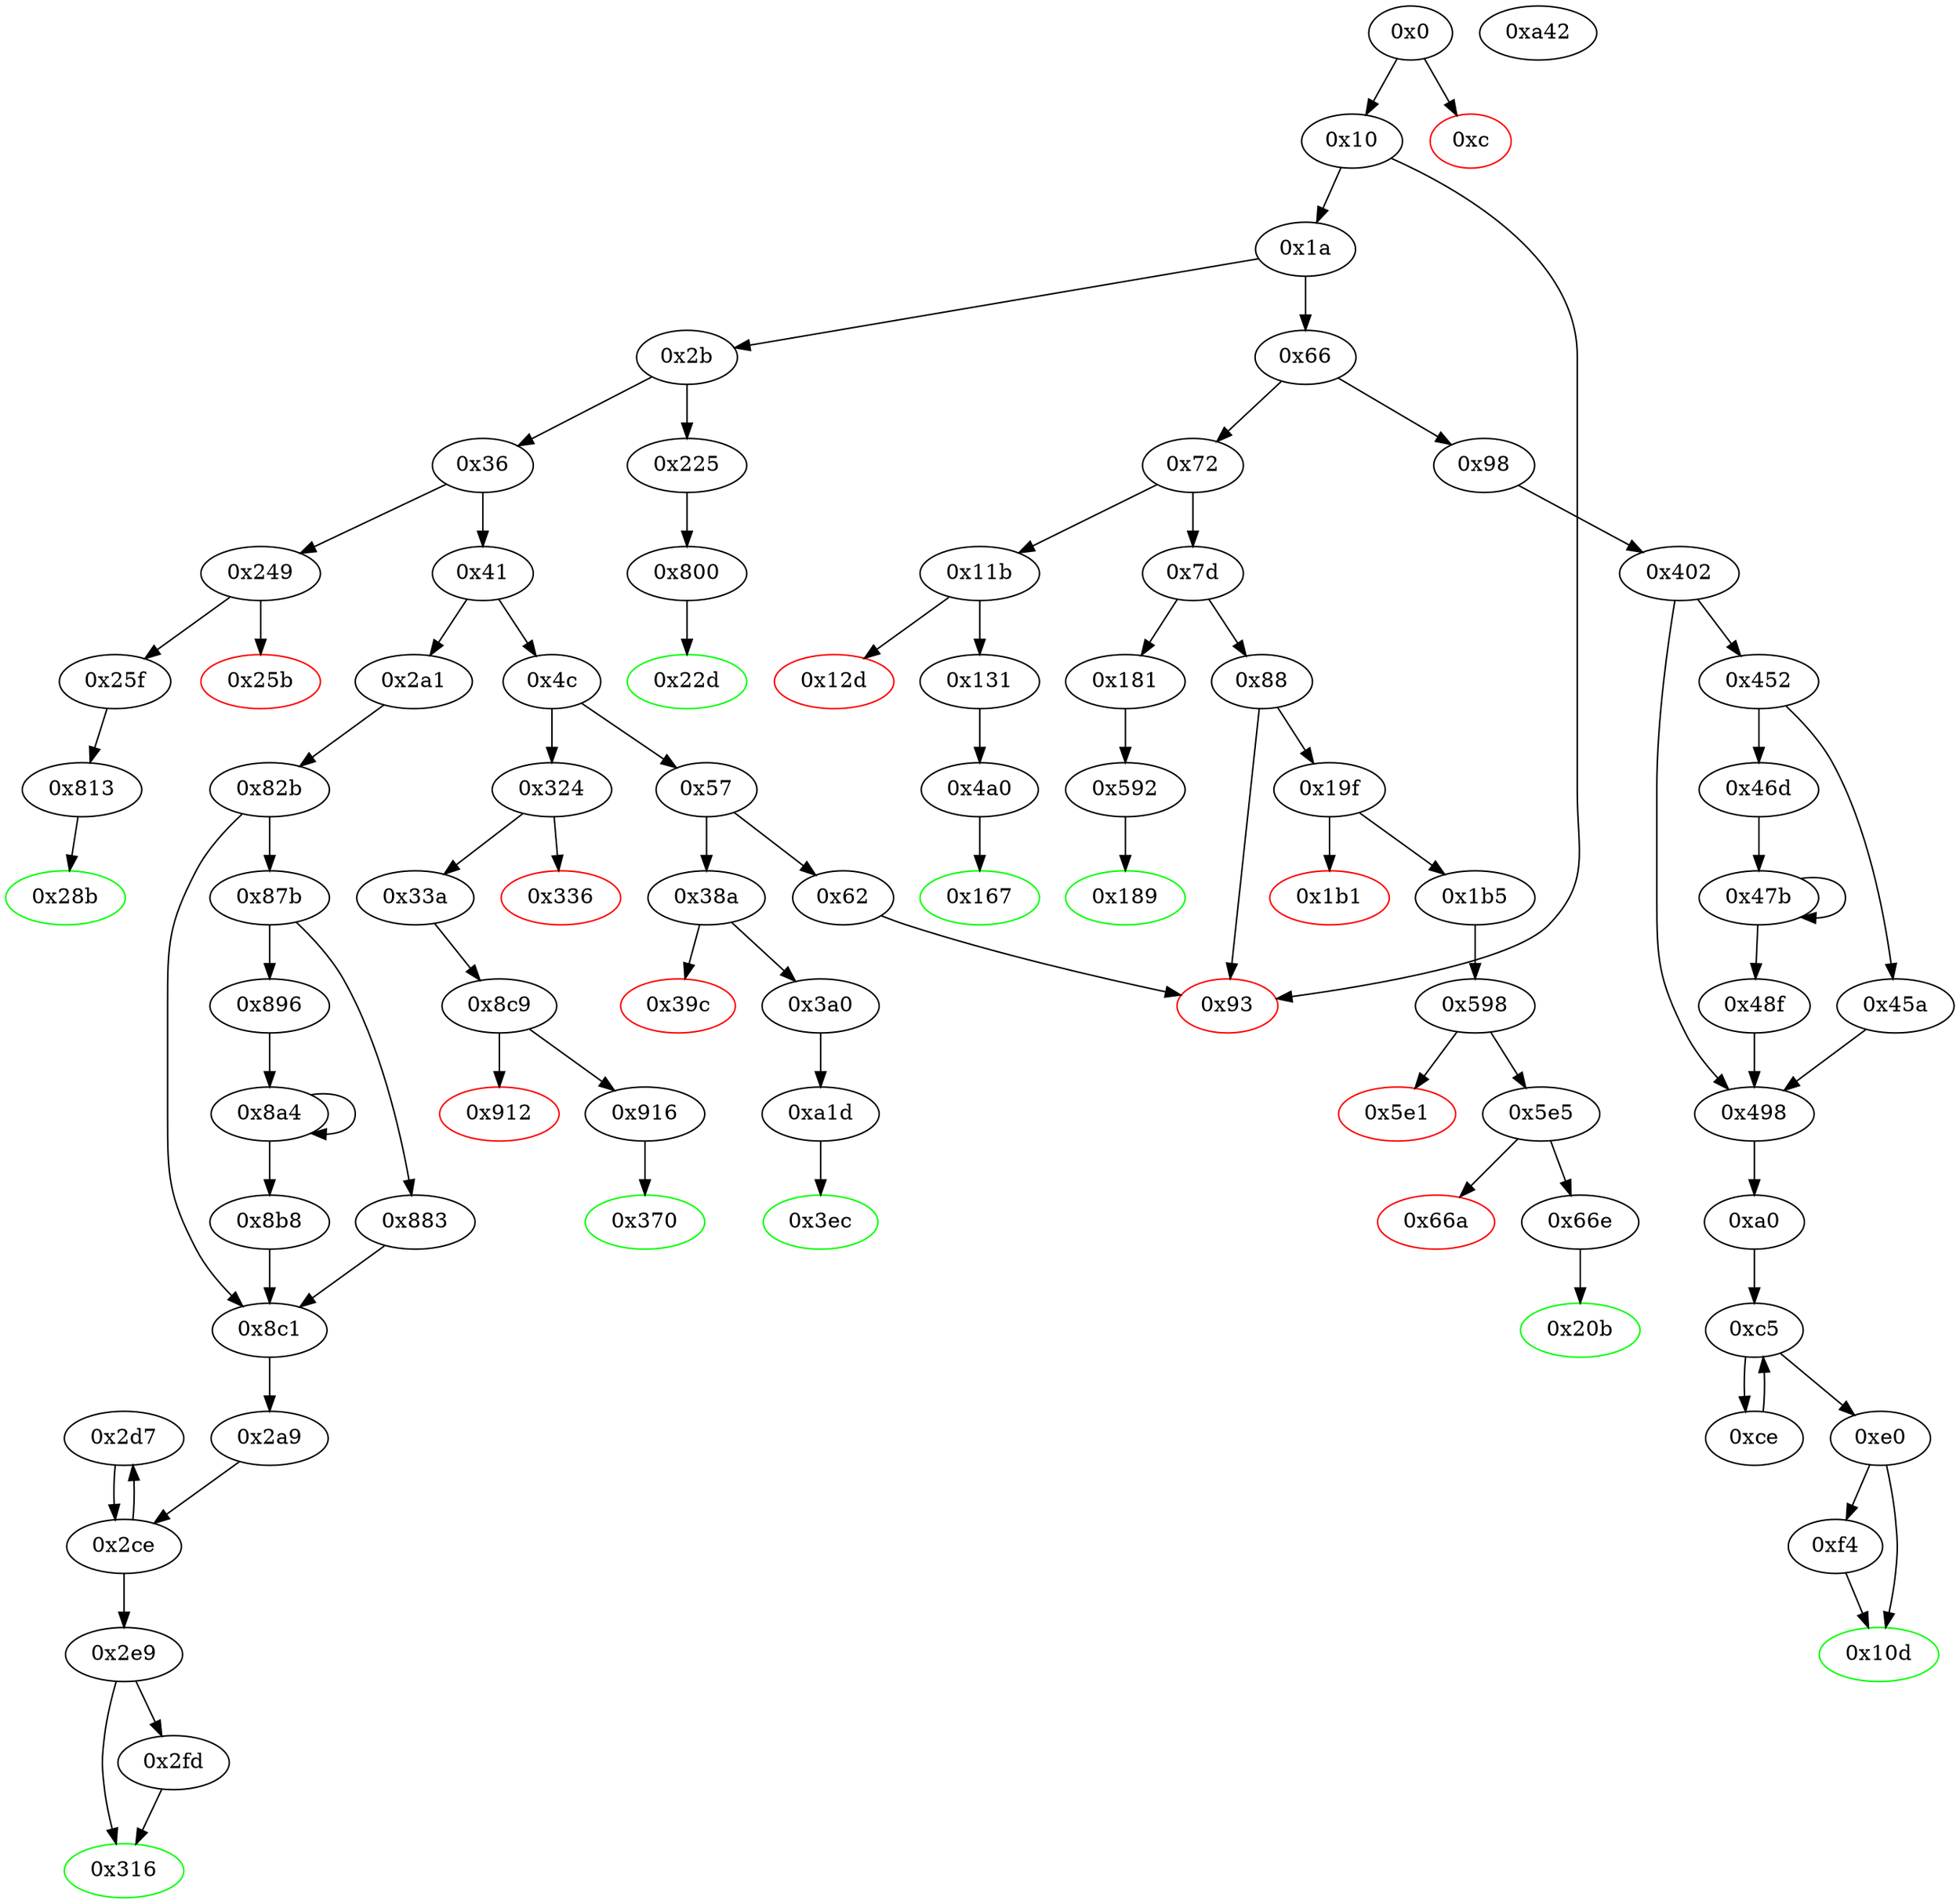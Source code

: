 digraph "" {
"0x2d7" [fillcolor=white, id="0x2d7", style=filled, tooltip="Block 0x2d7\n[0x2d7:0x2e8]\n---\nPredecessors: [0x2ce]\nSuccessors: [0x2ce]\n---\n0x2d7 DUP1\n0x2d8 DUP3\n0x2d9 ADD\n0x2da MLOAD\n0x2db DUP2\n0x2dc DUP5\n0x2dd ADD\n0x2de MSTORE\n0x2df PUSH1 0x20\n0x2e1 DUP2\n0x2e2 ADD\n0x2e3 SWAP1\n0x2e4 POP\n0x2e5 PUSH2 0x2ce\n0x2e8 JUMP\n---\n0x2d9: V216 = ADD V211 S0\n0x2da: V217 = M[V216]\n0x2dd: V218 = ADD V208 S0\n0x2de: M[V218] = V217\n0x2df: V219 = 0x20\n0x2e2: V220 = ADD S0 0x20\n0x2e5: V221 = 0x2ce\n0x2e8: JUMP 0x2ce\n---\nEntry stack: [V13, 0x2a9, V555, V202, V202, V208, V211, V209, V209, V208, V211, S0]\nStack pops: 3\nStack additions: [S2, S1, V220]\nExit stack: [V13, 0x2a9, V555, V202, V202, V208, V211, V209, V209, V208, V211, V220]\n\nDef sites:\nV13: {0x1a.0x1f}\n0x2a9: {0x2a1.0x2a2}\nV555: {0x82b.0x850}\nV202: {0x2a9.0x2ac}\nV202: {0x2a9.0x2ac}\nV208: {0x2a9.0x2bf}\nV211: {0x2a9.0x2c7}\nV209: {0x2a9.0x2c3}\nV209: {0x2a9.0x2c3}\nV208: {0x2a9.0x2bf}\nV211: {0x2a9.0x2c7}\nS0: {0x2a9.0x2cc, 0x2d7.0x2e2}\n"];
"0x36" [fillcolor=white, id="0x36", style=filled, tooltip="Block 0x36\n[0x36:0x40]\n---\nPredecessors: [0x2b]\nSuccessors: [0x41, 0x249]\n---\n0x36 DUP1\n0x37 PUSH4 0x70a08231\n0x3c EQ\n0x3d PUSH2 0x249\n0x40 JUMPI\n---\n0x37: V20 = 0x70a08231\n0x3c: V21 = EQ 0x70a08231 V13\n0x3d: V22 = 0x249\n0x40: JUMPI 0x249 V21\n---\nEntry stack: [V13]\nStack pops: 1\nStack additions: [S0]\nExit stack: [V13]\n\nDef sites:\nV13: {0x1a.0x1f}\n"];
"0x1b5" [fillcolor=white, id="0x1b5", style=filled, tooltip="Block 0x1b5\n[0x1b5:0x20a]\n---\nPredecessors: [0x19f]\nSuccessors: [0x598]\n---\n0x1b5 JUMPDEST\n0x1b6 DUP2\n0x1b7 ADD\n0x1b8 SWAP1\n0x1b9 DUP1\n0x1ba DUP1\n0x1bb CALLDATALOAD\n0x1bc PUSH20 0xffffffffffffffffffffffffffffffffffffffff\n0x1d1 AND\n0x1d2 SWAP1\n0x1d3 PUSH1 0x20\n0x1d5 ADD\n0x1d6 SWAP1\n0x1d7 SWAP3\n0x1d8 SWAP2\n0x1d9 SWAP1\n0x1da DUP1\n0x1db CALLDATALOAD\n0x1dc PUSH20 0xffffffffffffffffffffffffffffffffffffffff\n0x1f1 AND\n0x1f2 SWAP1\n0x1f3 PUSH1 0x20\n0x1f5 ADD\n0x1f6 SWAP1\n0x1f7 SWAP3\n0x1f8 SWAP2\n0x1f9 SWAP1\n0x1fa DUP1\n0x1fb CALLDATALOAD\n0x1fc SWAP1\n0x1fd PUSH1 0x20\n0x1ff ADD\n0x200 SWAP1\n0x201 SWAP3\n0x202 SWAP2\n0x203 SWAP1\n0x204 POP\n0x205 POP\n0x206 POP\n0x207 PUSH2 0x598\n0x20a JUMP\n---\n0x1b5: JUMPDEST \n0x1b7: V137 = ADD 0x4 V131\n0x1bb: V138 = CALLDATALOAD 0x4\n0x1bc: V139 = 0xffffffffffffffffffffffffffffffffffffffff\n0x1d1: V140 = AND 0xffffffffffffffffffffffffffffffffffffffff V138\n0x1d3: V141 = 0x20\n0x1d5: V142 = ADD 0x20 0x4\n0x1db: V143 = CALLDATALOAD 0x24\n0x1dc: V144 = 0xffffffffffffffffffffffffffffffffffffffff\n0x1f1: V145 = AND 0xffffffffffffffffffffffffffffffffffffffff V143\n0x1f3: V146 = 0x20\n0x1f5: V147 = ADD 0x20 0x24\n0x1fb: V148 = CALLDATALOAD 0x44\n0x1fd: V149 = 0x20\n0x1ff: V150 = ADD 0x20 0x44\n0x207: V151 = 0x598\n0x20a: JUMP 0x598\n---\nEntry stack: [V13, 0x20b, 0x4, V131]\nStack pops: 2\nStack additions: [V140, V145, V148]\nExit stack: [V13, 0x20b, V140, V145, V148]\n\nDef sites:\nV13: {0x1a.0x1f}\n0x20b: {0x19f.0x1a0}\n0x4: {0x19f.0x1a3}\nV131: {0x19f.0x1a7}\n"];
"0x916" [fillcolor=white, id="0x916", style=filled, tooltip="Block 0x916\n[0x916:0xa1c]\n---\nPredecessors: [0x8c9]\nSuccessors: [0x370]\n---\n0x916 JUMPDEST\n0x917 DUP2\n0x918 PUSH1 0x0\n0x91a DUP1\n0x91b CALLER\n0x91c PUSH20 0xffffffffffffffffffffffffffffffffffffffff\n0x931 AND\n0x932 PUSH20 0xffffffffffffffffffffffffffffffffffffffff\n0x947 AND\n0x948 DUP2\n0x949 MSTORE\n0x94a PUSH1 0x20\n0x94c ADD\n0x94d SWAP1\n0x94e DUP2\n0x94f MSTORE\n0x950 PUSH1 0x20\n0x952 ADD\n0x953 PUSH1 0x0\n0x955 SHA3\n0x956 PUSH1 0x0\n0x958 DUP3\n0x959 DUP3\n0x95a SLOAD\n0x95b SUB\n0x95c SWAP3\n0x95d POP\n0x95e POP\n0x95f DUP2\n0x960 SWAP1\n0x961 SSTORE\n0x962 POP\n0x963 DUP2\n0x964 PUSH1 0x0\n0x966 DUP1\n0x967 DUP6\n0x968 PUSH20 0xffffffffffffffffffffffffffffffffffffffff\n0x97d AND\n0x97e PUSH20 0xffffffffffffffffffffffffffffffffffffffff\n0x993 AND\n0x994 DUP2\n0x995 MSTORE\n0x996 PUSH1 0x20\n0x998 ADD\n0x999 SWAP1\n0x99a DUP2\n0x99b MSTORE\n0x99c PUSH1 0x20\n0x99e ADD\n0x99f PUSH1 0x0\n0x9a1 SHA3\n0x9a2 PUSH1 0x0\n0x9a4 DUP3\n0x9a5 DUP3\n0x9a6 SLOAD\n0x9a7 ADD\n0x9a8 SWAP3\n0x9a9 POP\n0x9aa POP\n0x9ab DUP2\n0x9ac SWAP1\n0x9ad SSTORE\n0x9ae POP\n0x9af DUP3\n0x9b0 PUSH20 0xffffffffffffffffffffffffffffffffffffffff\n0x9c5 AND\n0x9c6 CALLER\n0x9c7 PUSH20 0xffffffffffffffffffffffffffffffffffffffff\n0x9dc AND\n0x9dd PUSH32 0xddf252ad1be2c89b69c2b068fc378daa952ba7f163c4a11628f55a4df523b3ef\n0x9fe DUP5\n0x9ff PUSH1 0x40\n0xa01 MLOAD\n0xa02 DUP1\n0xa03 DUP3\n0xa04 DUP2\n0xa05 MSTORE\n0xa06 PUSH1 0x20\n0xa08 ADD\n0xa09 SWAP2\n0xa0a POP\n0xa0b POP\n0xa0c PUSH1 0x40\n0xa0e MLOAD\n0xa0f DUP1\n0xa10 SWAP2\n0xa11 SUB\n0xa12 SWAP1\n0xa13 LOG3\n0xa14 PUSH1 0x1\n0xa16 SWAP1\n0xa17 POP\n0xa18 SWAP3\n0xa19 SWAP2\n0xa1a POP\n0xa1b POP\n0xa1c JUMP\n---\n0x916: JUMPDEST \n0x918: V617 = 0x0\n0x91b: V618 = CALLER\n0x91c: V619 = 0xffffffffffffffffffffffffffffffffffffffff\n0x931: V620 = AND 0xffffffffffffffffffffffffffffffffffffffff V618\n0x932: V621 = 0xffffffffffffffffffffffffffffffffffffffff\n0x947: V622 = AND 0xffffffffffffffffffffffffffffffffffffffff V620\n0x949: M[0x0] = V622\n0x94a: V623 = 0x20\n0x94c: V624 = ADD 0x20 0x0\n0x94f: M[0x20] = 0x0\n0x950: V625 = 0x20\n0x952: V626 = ADD 0x20 0x20\n0x953: V627 = 0x0\n0x955: V628 = SHA3 0x0 0x40\n0x956: V629 = 0x0\n0x95a: V630 = S[V628]\n0x95b: V631 = SUB V630 V257\n0x961: S[V628] = V631\n0x964: V632 = 0x0\n0x968: V633 = 0xffffffffffffffffffffffffffffffffffffffff\n0x97d: V634 = AND 0xffffffffffffffffffffffffffffffffffffffff V254\n0x97e: V635 = 0xffffffffffffffffffffffffffffffffffffffff\n0x993: V636 = AND 0xffffffffffffffffffffffffffffffffffffffff V634\n0x995: M[0x0] = V636\n0x996: V637 = 0x20\n0x998: V638 = ADD 0x20 0x0\n0x99b: M[0x20] = 0x0\n0x99c: V639 = 0x20\n0x99e: V640 = ADD 0x20 0x20\n0x99f: V641 = 0x0\n0x9a1: V642 = SHA3 0x0 0x40\n0x9a2: V643 = 0x0\n0x9a6: V644 = S[V642]\n0x9a7: V645 = ADD V644 V257\n0x9ad: S[V642] = V645\n0x9b0: V646 = 0xffffffffffffffffffffffffffffffffffffffff\n0x9c5: V647 = AND 0xffffffffffffffffffffffffffffffffffffffff V254\n0x9c6: V648 = CALLER\n0x9c7: V649 = 0xffffffffffffffffffffffffffffffffffffffff\n0x9dc: V650 = AND 0xffffffffffffffffffffffffffffffffffffffff V648\n0x9dd: V651 = 0xddf252ad1be2c89b69c2b068fc378daa952ba7f163c4a11628f55a4df523b3ef\n0x9ff: V652 = 0x40\n0xa01: V653 = M[0x40]\n0xa05: M[V653] = V257\n0xa06: V654 = 0x20\n0xa08: V655 = ADD 0x20 V653\n0xa0c: V656 = 0x40\n0xa0e: V657 = M[0x40]\n0xa11: V658 = SUB V655 V657\n0xa13: LOG V657 V658 0xddf252ad1be2c89b69c2b068fc378daa952ba7f163c4a11628f55a4df523b3ef V650 V647\n0xa14: V659 = 0x1\n0xa1c: JUMP 0x370\n---\nEntry stack: [V13, 0x370, V254, V257, 0x0]\nStack pops: 4\nStack additions: [0x1]\nExit stack: [V13, 0x1]\n\nDef sites:\nV13: {0x1a.0x1f}\n0x370: {0x324.0x325}\nV254: {0x33a.0x356}\nV257: {0x33a.0x360}\n0x0: {0x8c9.0x8ca}\n"];
"0x66e" [fillcolor=white, id="0x66e", style=filled, tooltip="Block 0x66e\n[0x66e:0x7ff]\n---\nPredecessors: [0x5e5]\nSuccessors: [0x20b]\n---\n0x66e JUMPDEST\n0x66f DUP2\n0x670 PUSH1 0x0\n0x672 DUP1\n0x673 DUP7\n0x674 PUSH20 0xffffffffffffffffffffffffffffffffffffffff\n0x689 AND\n0x68a PUSH20 0xffffffffffffffffffffffffffffffffffffffff\n0x69f AND\n0x6a0 DUP2\n0x6a1 MSTORE\n0x6a2 PUSH1 0x20\n0x6a4 ADD\n0x6a5 SWAP1\n0x6a6 DUP2\n0x6a7 MSTORE\n0x6a8 PUSH1 0x20\n0x6aa ADD\n0x6ab PUSH1 0x0\n0x6ad SHA3\n0x6ae PUSH1 0x0\n0x6b0 DUP3\n0x6b1 DUP3\n0x6b2 SLOAD\n0x6b3 SUB\n0x6b4 SWAP3\n0x6b5 POP\n0x6b6 POP\n0x6b7 DUP2\n0x6b8 SWAP1\n0x6b9 SSTORE\n0x6ba POP\n0x6bb DUP2\n0x6bc PUSH1 0x0\n0x6be DUP1\n0x6bf DUP6\n0x6c0 PUSH20 0xffffffffffffffffffffffffffffffffffffffff\n0x6d5 AND\n0x6d6 PUSH20 0xffffffffffffffffffffffffffffffffffffffff\n0x6eb AND\n0x6ec DUP2\n0x6ed MSTORE\n0x6ee PUSH1 0x20\n0x6f0 ADD\n0x6f1 SWAP1\n0x6f2 DUP2\n0x6f3 MSTORE\n0x6f4 PUSH1 0x20\n0x6f6 ADD\n0x6f7 PUSH1 0x0\n0x6f9 SHA3\n0x6fa PUSH1 0x0\n0x6fc DUP3\n0x6fd DUP3\n0x6fe SLOAD\n0x6ff ADD\n0x700 SWAP3\n0x701 POP\n0x702 POP\n0x703 DUP2\n0x704 SWAP1\n0x705 SSTORE\n0x706 POP\n0x707 DUP2\n0x708 PUSH1 0x5\n0x70a PUSH1 0x0\n0x70c DUP7\n0x70d PUSH20 0xffffffffffffffffffffffffffffffffffffffff\n0x722 AND\n0x723 PUSH20 0xffffffffffffffffffffffffffffffffffffffff\n0x738 AND\n0x739 DUP2\n0x73a MSTORE\n0x73b PUSH1 0x20\n0x73d ADD\n0x73e SWAP1\n0x73f DUP2\n0x740 MSTORE\n0x741 PUSH1 0x20\n0x743 ADD\n0x744 PUSH1 0x0\n0x746 SHA3\n0x747 PUSH1 0x0\n0x749 CALLER\n0x74a PUSH20 0xffffffffffffffffffffffffffffffffffffffff\n0x75f AND\n0x760 PUSH20 0xffffffffffffffffffffffffffffffffffffffff\n0x775 AND\n0x776 DUP2\n0x777 MSTORE\n0x778 PUSH1 0x20\n0x77a ADD\n0x77b SWAP1\n0x77c DUP2\n0x77d MSTORE\n0x77e PUSH1 0x20\n0x780 ADD\n0x781 PUSH1 0x0\n0x783 SHA3\n0x784 PUSH1 0x0\n0x786 DUP3\n0x787 DUP3\n0x788 SLOAD\n0x789 SUB\n0x78a SWAP3\n0x78b POP\n0x78c POP\n0x78d DUP2\n0x78e SWAP1\n0x78f SSTORE\n0x790 POP\n0x791 DUP3\n0x792 PUSH20 0xffffffffffffffffffffffffffffffffffffffff\n0x7a7 AND\n0x7a8 DUP5\n0x7a9 PUSH20 0xffffffffffffffffffffffffffffffffffffffff\n0x7be AND\n0x7bf PUSH32 0xddf252ad1be2c89b69c2b068fc378daa952ba7f163c4a11628f55a4df523b3ef\n0x7e0 DUP5\n0x7e1 PUSH1 0x40\n0x7e3 MLOAD\n0x7e4 DUP1\n0x7e5 DUP3\n0x7e6 DUP2\n0x7e7 MSTORE\n0x7e8 PUSH1 0x20\n0x7ea ADD\n0x7eb SWAP2\n0x7ec POP\n0x7ed POP\n0x7ee PUSH1 0x40\n0x7f0 MLOAD\n0x7f1 DUP1\n0x7f2 SWAP2\n0x7f3 SUB\n0x7f4 SWAP1\n0x7f5 LOG3\n0x7f6 PUSH1 0x1\n0x7f8 SWAP1\n0x7f9 POP\n0x7fa SWAP4\n0x7fb SWAP3\n0x7fc POP\n0x7fd POP\n0x7fe POP\n0x7ff JUMP\n---\n0x66e: JUMPDEST \n0x670: V451 = 0x0\n0x674: V452 = 0xffffffffffffffffffffffffffffffffffffffff\n0x689: V453 = AND 0xffffffffffffffffffffffffffffffffffffffff V140\n0x68a: V454 = 0xffffffffffffffffffffffffffffffffffffffff\n0x69f: V455 = AND 0xffffffffffffffffffffffffffffffffffffffff V453\n0x6a1: M[0x0] = V455\n0x6a2: V456 = 0x20\n0x6a4: V457 = ADD 0x20 0x0\n0x6a7: M[0x20] = 0x0\n0x6a8: V458 = 0x20\n0x6aa: V459 = ADD 0x20 0x20\n0x6ab: V460 = 0x0\n0x6ad: V461 = SHA3 0x0 0x40\n0x6ae: V462 = 0x0\n0x6b2: V463 = S[V461]\n0x6b3: V464 = SUB V463 V148\n0x6b9: S[V461] = V464\n0x6bc: V465 = 0x0\n0x6c0: V466 = 0xffffffffffffffffffffffffffffffffffffffff\n0x6d5: V467 = AND 0xffffffffffffffffffffffffffffffffffffffff V145\n0x6d6: V468 = 0xffffffffffffffffffffffffffffffffffffffff\n0x6eb: V469 = AND 0xffffffffffffffffffffffffffffffffffffffff V467\n0x6ed: M[0x0] = V469\n0x6ee: V470 = 0x20\n0x6f0: V471 = ADD 0x20 0x0\n0x6f3: M[0x20] = 0x0\n0x6f4: V472 = 0x20\n0x6f6: V473 = ADD 0x20 0x20\n0x6f7: V474 = 0x0\n0x6f9: V475 = SHA3 0x0 0x40\n0x6fa: V476 = 0x0\n0x6fe: V477 = S[V475]\n0x6ff: V478 = ADD V477 V148\n0x705: S[V475] = V478\n0x708: V479 = 0x5\n0x70a: V480 = 0x0\n0x70d: V481 = 0xffffffffffffffffffffffffffffffffffffffff\n0x722: V482 = AND 0xffffffffffffffffffffffffffffffffffffffff V140\n0x723: V483 = 0xffffffffffffffffffffffffffffffffffffffff\n0x738: V484 = AND 0xffffffffffffffffffffffffffffffffffffffff V482\n0x73a: M[0x0] = V484\n0x73b: V485 = 0x20\n0x73d: V486 = ADD 0x20 0x0\n0x740: M[0x20] = 0x5\n0x741: V487 = 0x20\n0x743: V488 = ADD 0x20 0x20\n0x744: V489 = 0x0\n0x746: V490 = SHA3 0x0 0x40\n0x747: V491 = 0x0\n0x749: V492 = CALLER\n0x74a: V493 = 0xffffffffffffffffffffffffffffffffffffffff\n0x75f: V494 = AND 0xffffffffffffffffffffffffffffffffffffffff V492\n0x760: V495 = 0xffffffffffffffffffffffffffffffffffffffff\n0x775: V496 = AND 0xffffffffffffffffffffffffffffffffffffffff V494\n0x777: M[0x0] = V496\n0x778: V497 = 0x20\n0x77a: V498 = ADD 0x20 0x0\n0x77d: M[0x20] = V490\n0x77e: V499 = 0x20\n0x780: V500 = ADD 0x20 0x20\n0x781: V501 = 0x0\n0x783: V502 = SHA3 0x0 0x40\n0x784: V503 = 0x0\n0x788: V504 = S[V502]\n0x789: V505 = SUB V504 V148\n0x78f: S[V502] = V505\n0x792: V506 = 0xffffffffffffffffffffffffffffffffffffffff\n0x7a7: V507 = AND 0xffffffffffffffffffffffffffffffffffffffff V145\n0x7a9: V508 = 0xffffffffffffffffffffffffffffffffffffffff\n0x7be: V509 = AND 0xffffffffffffffffffffffffffffffffffffffff V140\n0x7bf: V510 = 0xddf252ad1be2c89b69c2b068fc378daa952ba7f163c4a11628f55a4df523b3ef\n0x7e1: V511 = 0x40\n0x7e3: V512 = M[0x40]\n0x7e7: M[V512] = V148\n0x7e8: V513 = 0x20\n0x7ea: V514 = ADD 0x20 V512\n0x7ee: V515 = 0x40\n0x7f0: V516 = M[0x40]\n0x7f3: V517 = SUB V514 V516\n0x7f5: LOG V516 V517 0xddf252ad1be2c89b69c2b068fc378daa952ba7f163c4a11628f55a4df523b3ef V509 V507\n0x7f6: V518 = 0x1\n0x7ff: JUMP 0x20b\n---\nEntry stack: [V13, 0x20b, V140, V145, V148, 0x0]\nStack pops: 5\nStack additions: [0x1]\nExit stack: [V13, 0x1]\n\nDef sites:\nV13: {0x1a.0x1f}\n0x20b: {0x19f.0x1a0}\nV140: {0x1b5.0x1d1}\nV145: {0x1b5.0x1f1}\nV148: {0x1b5.0x1fb}\n0x0: {0x598.0x599}\n"];
"0x131" [fillcolor=white, id="0x131", style=filled, tooltip="Block 0x131\n[0x131:0x166]\n---\nPredecessors: [0x11b]\nSuccessors: [0x4a0]\n---\n0x131 JUMPDEST\n0x132 DUP2\n0x133 ADD\n0x134 SWAP1\n0x135 DUP1\n0x136 DUP1\n0x137 CALLDATALOAD\n0x138 PUSH20 0xffffffffffffffffffffffffffffffffffffffff\n0x14d AND\n0x14e SWAP1\n0x14f PUSH1 0x20\n0x151 ADD\n0x152 SWAP1\n0x153 SWAP3\n0x154 SWAP2\n0x155 SWAP1\n0x156 DUP1\n0x157 CALLDATALOAD\n0x158 SWAP1\n0x159 PUSH1 0x20\n0x15b ADD\n0x15c SWAP1\n0x15d SWAP3\n0x15e SWAP2\n0x15f SWAP1\n0x160 POP\n0x161 POP\n0x162 POP\n0x163 PUSH2 0x4a0\n0x166 JUMP\n---\n0x131: JUMPDEST \n0x133: V98 = ADD 0x4 V92\n0x137: V99 = CALLDATALOAD 0x4\n0x138: V100 = 0xffffffffffffffffffffffffffffffffffffffff\n0x14d: V101 = AND 0xffffffffffffffffffffffffffffffffffffffff V99\n0x14f: V102 = 0x20\n0x151: V103 = ADD 0x20 0x4\n0x157: V104 = CALLDATALOAD 0x24\n0x159: V105 = 0x20\n0x15b: V106 = ADD 0x20 0x24\n0x163: V107 = 0x4a0\n0x166: JUMP 0x4a0\n---\nEntry stack: [V13, 0x167, 0x4, V92]\nStack pops: 2\nStack additions: [V101, V104]\nExit stack: [V13, 0x167, V101, V104]\n\nDef sites:\nV13: {0x1a.0x1f}\n0x167: {0x11b.0x11c}\n0x4: {0x11b.0x11f}\nV92: {0x11b.0x123}\n"];
"0x28b" [color=green, fillcolor=white, id="0x28b", style=filled, tooltip="Block 0x28b\n[0x28b:0x2a0]\n---\nPredecessors: [0x813]\nSuccessors: []\n---\n0x28b JUMPDEST\n0x28c PUSH1 0x40\n0x28e MLOAD\n0x28f DUP1\n0x290 DUP3\n0x291 DUP2\n0x292 MSTORE\n0x293 PUSH1 0x20\n0x295 ADD\n0x296 SWAP2\n0x297 POP\n0x298 POP\n0x299 PUSH1 0x40\n0x29b MLOAD\n0x29c DUP1\n0x29d SWAP2\n0x29e SUB\n0x29f SWAP1\n0x2a0 RETURN\n---\n0x28b: JUMPDEST \n0x28c: V192 = 0x40\n0x28e: V193 = M[0x40]\n0x292: M[V193] = V534\n0x293: V194 = 0x20\n0x295: V195 = ADD 0x20 V193\n0x299: V196 = 0x40\n0x29b: V197 = M[0x40]\n0x29e: V198 = SUB V195 V197\n0x2a0: RETURN V197 V198\n---\nEntry stack: [V13, 0x28b, V534]\nStack pops: 1\nStack additions: []\nExit stack: [V13, 0x28b]\n\nDef sites:\nV13: {0x1a.0x1f}\n0x28b: {0x249.0x24a}\nV534: {0x813.0x828}\n"];
"0x66" [fillcolor=white, id="0x66", style=filled, tooltip="Block 0x66\n[0x66:0x71]\n---\nPredecessors: [0x1a]\nSuccessors: [0x72, 0x98]\n---\n0x66 JUMPDEST\n0x67 DUP1\n0x68 PUSH4 0x6fdde03\n0x6d EQ\n0x6e PUSH2 0x98\n0x71 JUMPI\n---\n0x66: JUMPDEST \n0x68: V33 = 0x6fdde03\n0x6d: V34 = EQ 0x6fdde03 V13\n0x6e: V35 = 0x98\n0x71: JUMPI 0x98 V34\n---\nEntry stack: [V13]\nStack pops: 1\nStack additions: [S0]\nExit stack: [V13]\n\nDef sites:\nV13: {0x1a.0x1f}\n"];
"0xf4" [fillcolor=white, id="0xf4", style=filled, tooltip="Block 0xf4\n[0xf4:0x10c]\n---\nPredecessors: [0xe0]\nSuccessors: [0x10d]\n---\n0xf4 DUP1\n0xf5 DUP3\n0xf6 SUB\n0xf7 DUP1\n0xf8 MLOAD\n0xf9 PUSH1 0x1\n0xfb DUP4\n0xfc PUSH1 0x20\n0xfe SUB\n0xff PUSH2 0x100\n0x102 EXP\n0x103 SUB\n0x104 NOT\n0x105 AND\n0x106 DUP2\n0x107 MSTORE\n0x108 PUSH1 0x20\n0x10a ADD\n0x10b SWAP2\n0x10c POP\n---\n0xf6: V74 = SUB V69 V71\n0xf8: V75 = M[V74]\n0xf9: V76 = 0x1\n0xfc: V77 = 0x20\n0xfe: V78 = SUB 0x20 V71\n0xff: V79 = 0x100\n0x102: V80 = EXP 0x100 V78\n0x103: V81 = SUB V80 0x1\n0x104: V82 = NOT V81\n0x105: V83 = AND V82 V75\n0x107: M[V74] = V83\n0x108: V84 = 0x20\n0x10a: V85 = ADD 0x20 V74\n---\nEntry stack: [V13, 0xa0, V320, V49, V49, V69, V71]\nStack pops: 2\nStack additions: [V85, S0]\nExit stack: [V13, 0xa0, V320, V49, V49, V85, V71]\n\nDef sites:\nV13: {0x1a.0x1f}\n0xa0: {0x98.0x99}\nV320: {0x402.0x427}\nV49: {0xa0.0xa3}\nV49: {0xa0.0xa3}\nV69: {0xe0.0xe9}\nV71: {0xe0.0xed}\n"];
"0x912" [color=red, fillcolor=white, id="0x912", style=filled, tooltip="Block 0x912\n[0x912:0x915]\n---\nPredecessors: [0x8c9]\nSuccessors: []\n---\n0x912 PUSH1 0x0\n0x914 DUP1\n0x915 REVERT\n---\n0x912: V616 = 0x0\n0x915: REVERT 0x0 0x0\n---\nEntry stack: [V13, 0x370, V254, V257, 0x0]\nStack pops: 0\nStack additions: []\nExit stack: [V13, 0x370, V254, V257, 0x0]\n\nDef sites:\nV13: {0x1a.0x1f}\n0x370: {0x324.0x325}\nV254: {0x33a.0x356}\nV257: {0x33a.0x360}\n0x0: {0x8c9.0x8ca}\n"];
"0x1a" [fillcolor=white, id="0x1a", style=filled, tooltip="Block 0x1a\n[0x1a:0x2a]\n---\nPredecessors: [0x10]\nSuccessors: [0x2b, 0x66]\n---\n0x1a PUSH1 0x0\n0x1c CALLDATALOAD\n0x1d PUSH1 0xe0\n0x1f SHR\n0x20 DUP1\n0x21 PUSH4 0x313ce567\n0x26 GT\n0x27 PUSH2 0x66\n0x2a JUMPI\n---\n0x1a: V10 = 0x0\n0x1c: V11 = CALLDATALOAD 0x0\n0x1d: V12 = 0xe0\n0x1f: V13 = SHR 0xe0 V11\n0x21: V14 = 0x313ce567\n0x26: V15 = GT 0x313ce567 V13\n0x27: V16 = 0x66\n0x2a: JUMPI 0x66 V15\n---\nEntry stack: []\nStack pops: 0\nStack additions: [V13]\nExit stack: [V13]\n\nDef sites:\n"];
"0xa0" [fillcolor=white, id="0xa0", style=filled, tooltip="Block 0xa0\n[0xa0:0xc4]\n---\nPredecessors: [0x498]\nSuccessors: [0xc5]\n---\n0xa0 JUMPDEST\n0xa1 PUSH1 0x40\n0xa3 MLOAD\n0xa4 DUP1\n0xa5 DUP1\n0xa6 PUSH1 0x20\n0xa8 ADD\n0xa9 DUP3\n0xaa DUP2\n0xab SUB\n0xac DUP3\n0xad MSTORE\n0xae DUP4\n0xaf DUP2\n0xb0 DUP2\n0xb1 MLOAD\n0xb2 DUP2\n0xb3 MSTORE\n0xb4 PUSH1 0x20\n0xb6 ADD\n0xb7 SWAP2\n0xb8 POP\n0xb9 DUP1\n0xba MLOAD\n0xbb SWAP1\n0xbc PUSH1 0x20\n0xbe ADD\n0xbf SWAP1\n0xc0 DUP1\n0xc1 DUP4\n0xc2 DUP4\n0xc3 PUSH1 0x0\n---\n0xa0: JUMPDEST \n0xa1: V48 = 0x40\n0xa3: V49 = M[0x40]\n0xa6: V50 = 0x20\n0xa8: V51 = ADD 0x20 V49\n0xab: V52 = SUB V51 V49\n0xad: M[V49] = V52\n0xb1: V53 = M[V320]\n0xb3: M[V51] = V53\n0xb4: V54 = 0x20\n0xb6: V55 = ADD 0x20 V51\n0xba: V56 = M[V320]\n0xbc: V57 = 0x20\n0xbe: V58 = ADD 0x20 V320\n0xc3: V59 = 0x0\n---\nEntry stack: [V13, 0xa0, V320]\nStack pops: 1\nStack additions: [S0, V49, V49, V55, V58, V56, V56, V55, V58, 0x0]\nExit stack: [V13, 0xa0, V320, V49, V49, V55, V58, V56, V56, V55, V58, 0x0]\n\nDef sites:\nV13: {0x1a.0x1f}\n0xa0: {0x98.0x99}\nV320: {0x402.0x427}\n"];
"0x7d" [fillcolor=white, id="0x7d", style=filled, tooltip="Block 0x7d\n[0x7d:0x87]\n---\nPredecessors: [0x72]\nSuccessors: [0x88, 0x181]\n---\n0x7d DUP1\n0x7e PUSH4 0x18160ddd\n0x83 EQ\n0x84 PUSH2 0x181\n0x87 JUMPI\n---\n0x7e: V39 = 0x18160ddd\n0x83: V40 = EQ 0x18160ddd V13\n0x84: V41 = 0x181\n0x87: JUMPI 0x181 V40\n---\nEntry stack: [V13]\nStack pops: 1\nStack additions: [S0]\nExit stack: [V13]\n\nDef sites:\nV13: {0x1a.0x1f}\n"];
"0x48f" [fillcolor=white, id="0x48f", style=filled, tooltip="Block 0x48f\n[0x48f:0x497]\n---\nPredecessors: [0x47b]\nSuccessors: [0x498]\n---\n0x48f DUP3\n0x490 SWAP1\n0x491 SUB\n0x492 PUSH1 0x1f\n0x494 AND\n0x495 DUP3\n0x496 ADD\n0x497 SWAP2\n---\n0x491: V360 = SUB V357 V348\n0x492: V361 = 0x1f\n0x494: V362 = AND 0x1f V360\n0x496: V363 = ADD V348 V362\n---\nEntry stack: [V13, 0xa0, V320, 0x1, V311, V348, V355, V357]\nStack pops: 3\nStack additions: [V363, S1, S2]\nExit stack: [V13, 0xa0, V320, 0x1, V311, V363, V355, V348]\n\nDef sites:\nV13: {0x1a.0x1f}\n0xa0: {0x98.0x99}\nV320: {0x402.0x427}\n0x1: {0x402.0x403}\nV311: {0x402.0x417}\nV348: {0x46d.0x46f}\nV355: {0x47b.0x483}\nV357: {0x47b.0x487}\n"];
"0x3ec" [color=green, fillcolor=white, id="0x3ec", style=filled, tooltip="Block 0x3ec\n[0x3ec:0x401]\n---\nPredecessors: [0xa1d]\nSuccessors: []\n---\n0x3ec JUMPDEST\n0x3ed PUSH1 0x40\n0x3ef MLOAD\n0x3f0 DUP1\n0x3f1 DUP3\n0x3f2 DUP2\n0x3f3 MSTORE\n0x3f4 PUSH1 0x20\n0x3f6 ADD\n0x3f7 SWAP2\n0x3f8 POP\n0x3f9 POP\n0x3fa PUSH1 0x40\n0x3fc MLOAD\n0x3fd DUP1\n0x3fe SWAP2\n0x3ff SUB\n0x400 SWAP1\n0x401 RETURN\n---\n0x3ec: JUMPDEST \n0x3ed: V293 = 0x40\n0x3ef: V294 = M[0x40]\n0x3f3: M[V294] = V672\n0x3f4: V295 = 0x20\n0x3f6: V296 = ADD 0x20 V294\n0x3fa: V297 = 0x40\n0x3fc: V298 = M[0x40]\n0x3ff: V299 = SUB V296 V298\n0x401: RETURN V298 V299\n---\nEntry stack: [V13, 0x3ec, V672]\nStack pops: 1\nStack additions: []\nExit stack: [V13, 0x3ec]\n\nDef sites:\nV13: {0x1a.0x1f}\n0x3ec: {0x38a.0x38b}\nV672: {0xa1d.0xa3f}\n"];
"0x33a" [fillcolor=white, id="0x33a", style=filled, tooltip="Block 0x33a\n[0x33a:0x36f]\n---\nPredecessors: [0x324]\nSuccessors: [0x8c9]\n---\n0x33a JUMPDEST\n0x33b DUP2\n0x33c ADD\n0x33d SWAP1\n0x33e DUP1\n0x33f DUP1\n0x340 CALLDATALOAD\n0x341 PUSH20 0xffffffffffffffffffffffffffffffffffffffff\n0x356 AND\n0x357 SWAP1\n0x358 PUSH1 0x20\n0x35a ADD\n0x35b SWAP1\n0x35c SWAP3\n0x35d SWAP2\n0x35e SWAP1\n0x35f DUP1\n0x360 CALLDATALOAD\n0x361 SWAP1\n0x362 PUSH1 0x20\n0x364 ADD\n0x365 SWAP1\n0x366 SWAP3\n0x367 SWAP2\n0x368 SWAP1\n0x369 POP\n0x36a POP\n0x36b POP\n0x36c PUSH2 0x8c9\n0x36f JUMP\n---\n0x33a: JUMPDEST \n0x33c: V251 = ADD 0x4 V245\n0x340: V252 = CALLDATALOAD 0x4\n0x341: V253 = 0xffffffffffffffffffffffffffffffffffffffff\n0x356: V254 = AND 0xffffffffffffffffffffffffffffffffffffffff V252\n0x358: V255 = 0x20\n0x35a: V256 = ADD 0x20 0x4\n0x360: V257 = CALLDATALOAD 0x24\n0x362: V258 = 0x20\n0x364: V259 = ADD 0x20 0x24\n0x36c: V260 = 0x8c9\n0x36f: JUMP 0x8c9\n---\nEntry stack: [V13, 0x370, 0x4, V245]\nStack pops: 2\nStack additions: [V254, V257]\nExit stack: [V13, 0x370, V254, V257]\n\nDef sites:\nV13: {0x1a.0x1f}\n0x370: {0x324.0x325}\n0x4: {0x324.0x328}\nV245: {0x324.0x32c}\n"];
"0x598" [fillcolor=white, id="0x598", style=filled, tooltip="Block 0x598\n[0x598:0x5e0]\n---\nPredecessors: [0x1b5]\nSuccessors: [0x5e1, 0x5e5]\n---\n0x598 JUMPDEST\n0x599 PUSH1 0x0\n0x59b DUP1\n0x59c PUSH1 0x0\n0x59e DUP6\n0x59f PUSH20 0xffffffffffffffffffffffffffffffffffffffff\n0x5b4 AND\n0x5b5 PUSH20 0xffffffffffffffffffffffffffffffffffffffff\n0x5ca AND\n0x5cb DUP2\n0x5cc MSTORE\n0x5cd PUSH1 0x20\n0x5cf ADD\n0x5d0 SWAP1\n0x5d1 DUP2\n0x5d2 MSTORE\n0x5d3 PUSH1 0x20\n0x5d5 ADD\n0x5d6 PUSH1 0x0\n0x5d8 SHA3\n0x5d9 SLOAD\n0x5da DUP3\n0x5db GT\n0x5dc ISZERO\n0x5dd PUSH2 0x5e5\n0x5e0 JUMPI\n---\n0x598: JUMPDEST \n0x599: V405 = 0x0\n0x59c: V406 = 0x0\n0x59f: V407 = 0xffffffffffffffffffffffffffffffffffffffff\n0x5b4: V408 = AND 0xffffffffffffffffffffffffffffffffffffffff V140\n0x5b5: V409 = 0xffffffffffffffffffffffffffffffffffffffff\n0x5ca: V410 = AND 0xffffffffffffffffffffffffffffffffffffffff V408\n0x5cc: M[0x0] = V410\n0x5cd: V411 = 0x20\n0x5cf: V412 = ADD 0x20 0x0\n0x5d2: M[0x20] = 0x0\n0x5d3: V413 = 0x20\n0x5d5: V414 = ADD 0x20 0x20\n0x5d6: V415 = 0x0\n0x5d8: V416 = SHA3 0x0 0x40\n0x5d9: V417 = S[V416]\n0x5db: V418 = GT V148 V417\n0x5dc: V419 = ISZERO V418\n0x5dd: V420 = 0x5e5\n0x5e0: JUMPI 0x5e5 V419\n---\nEntry stack: [V13, 0x20b, V140, V145, V148]\nStack pops: 3\nStack additions: [S2, S1, S0, 0x0]\nExit stack: [V13, 0x20b, V140, V145, V148, 0x0]\n\nDef sites:\nV13: {0x1a.0x1f}\n0x20b: {0x19f.0x1a0}\nV140: {0x1b5.0x1d1}\nV145: {0x1b5.0x1f1}\nV148: {0x1b5.0x1fb}\n"];
"0x324" [fillcolor=white, id="0x324", style=filled, tooltip="Block 0x324\n[0x324:0x335]\n---\nPredecessors: [0x4c]\nSuccessors: [0x336, 0x33a]\n---\n0x324 JUMPDEST\n0x325 PUSH2 0x370\n0x328 PUSH1 0x4\n0x32a DUP1\n0x32b CALLDATASIZE\n0x32c SUB\n0x32d PUSH1 0x40\n0x32f DUP2\n0x330 LT\n0x331 ISZERO\n0x332 PUSH2 0x33a\n0x335 JUMPI\n---\n0x324: JUMPDEST \n0x325: V242 = 0x370\n0x328: V243 = 0x4\n0x32b: V244 = CALLDATASIZE\n0x32c: V245 = SUB V244 0x4\n0x32d: V246 = 0x40\n0x330: V247 = LT V245 0x40\n0x331: V248 = ISZERO V247\n0x332: V249 = 0x33a\n0x335: JUMPI 0x33a V248\n---\nEntry stack: [V13]\nStack pops: 0\nStack additions: [0x370, 0x4, V245]\nExit stack: [V13, 0x370, 0x4, V245]\n\nDef sites:\nV13: {0x1a.0x1f}\n"];
"0x8a4" [fillcolor=white, id="0x8a4", style=filled, tooltip="Block 0x8a4\n[0x8a4:0x8b7]\n---\nPredecessors: [0x896, 0x8a4]\nSuccessors: [0x8a4, 0x8b8]\n---\n0x8a4 JUMPDEST\n0x8a5 DUP2\n0x8a6 SLOAD\n0x8a7 DUP2\n0x8a8 MSTORE\n0x8a9 SWAP1\n0x8aa PUSH1 0x1\n0x8ac ADD\n0x8ad SWAP1\n0x8ae PUSH1 0x20\n0x8b0 ADD\n0x8b1 DUP1\n0x8b2 DUP4\n0x8b3 GT\n0x8b4 PUSH2 0x8a4\n0x8b7 JUMPI\n---\n0x8a4: JUMPDEST \n0x8a6: V588 = S[S1]\n0x8a8: M[S0] = V588\n0x8aa: V589 = 0x1\n0x8ac: V590 = ADD 0x1 S1\n0x8ae: V591 = 0x20\n0x8b0: V592 = ADD 0x20 S0\n0x8b3: V593 = GT V583 V592\n0x8b4: V594 = 0x8a4\n0x8b7: JUMPI 0x8a4 V593\n---\nEntry stack: [V13, 0x2a9, V555, 0x2, V546, V583, S1, S0]\nStack pops: 3\nStack additions: [S2, V590, V592]\nExit stack: [V13, 0x2a9, V555, 0x2, V546, V583, V590, V592]\n\nDef sites:\nV13: {0x1a.0x1f}\n0x2a9: {0x2a1.0x2a2}\nV555: {0x82b.0x850}\n0x2: {0x82b.0x82c}\nV546: {0x82b.0x840}\nV583: {0x896.0x898}\nS1: {0x8a4.0x8ac, 0x896.0x8a2}\nS0: {0x82b.0x860, 0x8a4.0x8b0}\n"];
"0x62" [fillcolor=white, id="0x62", style=filled, tooltip="Block 0x62\n[0x62:0x65]\n---\nPredecessors: [0x57]\nSuccessors: [0x93]\n---\n0x62 PUSH2 0x93\n0x65 JUMP\n---\n0x62: V32 = 0x93\n0x65: JUMP 0x93\n---\nEntry stack: [V13]\nStack pops: 0\nStack additions: []\nExit stack: [V13]\n\nDef sites:\nV13: {0x1a.0x1f}\n"];
"0x10d" [color=green, fillcolor=white, id="0x10d", style=filled, tooltip="Block 0x10d\n[0x10d:0x11a]\n---\nPredecessors: [0xe0, 0xf4]\nSuccessors: []\n---\n0x10d JUMPDEST\n0x10e POP\n0x10f SWAP3\n0x110 POP\n0x111 POP\n0x112 POP\n0x113 PUSH1 0x40\n0x115 MLOAD\n0x116 DUP1\n0x117 SWAP2\n0x118 SUB\n0x119 SWAP1\n0x11a RETURN\n---\n0x10d: JUMPDEST \n0x113: V86 = 0x40\n0x115: V87 = M[0x40]\n0x118: V88 = SUB S1 V87\n0x11a: RETURN V87 V88\n---\nEntry stack: [V13, 0xa0, V320, V49, V49, S1, V71]\nStack pops: 5\nStack additions: []\nExit stack: [V13, 0xa0]\n\nDef sites:\nV13: {0x1a.0x1f}\n0xa0: {0x98.0x99}\nV320: {0x402.0x427}\nV49: {0xa0.0xa3}\nV49: {0xa0.0xa3}\nS1: {0xe0.0xe9, 0xf4.0x10a}\nV71: {0xe0.0xed}\n"];
"0x498" [fillcolor=white, id="0x498", style=filled, tooltip="Block 0x498\n[0x498:0x49f]\n---\nPredecessors: [0x402, 0x45a, 0x48f]\nSuccessors: [0xa0]\n---\n0x498 JUMPDEST\n0x499 POP\n0x49a POP\n0x49b POP\n0x49c POP\n0x49d POP\n0x49e DUP2\n0x49f JUMP\n---\n0x498: JUMPDEST \n0x49f: JUMP 0xa0\n---\nEntry stack: [V13, 0xa0, V320, 0x1, V311, S2, S1, S0]\nStack pops: 7\nStack additions: [S6, S5]\nExit stack: [V13, 0xa0, V320]\n\nDef sites:\nV13: {0x1a.0x1f}\n0xa0: {0x98.0x99}\nV320: {0x402.0x427}\n0x1: {0x402.0x403}\nV311: {0x402.0x417}\nS2: {0x402.0x437, 0x45a.0x467, 0x48f.0x496}\nS1: {0x47b.0x483, 0x402.0x403}\nS0: {0x402.0x44b, 0x46d.0x46f}\n"];
"0x10" [fillcolor=white, id="0x10", style=filled, tooltip="Block 0x10\n[0x10:0x19]\n---\nPredecessors: [0x0]\nSuccessors: [0x1a, 0x93]\n---\n0x10 JUMPDEST\n0x11 POP\n0x12 PUSH1 0x4\n0x14 CALLDATASIZE\n0x15 LT\n0x16 PUSH2 0x93\n0x19 JUMPI\n---\n0x10: JUMPDEST \n0x12: V6 = 0x4\n0x14: V7 = CALLDATASIZE\n0x15: V8 = LT V7 0x4\n0x16: V9 = 0x93\n0x19: JUMPI 0x93 V8\n---\nEntry stack: [V2]\nStack pops: 1\nStack additions: []\nExit stack: []\n\nDef sites:\nV2: {0x0.0x5}\n"];
"0x2a9" [fillcolor=white, id="0x2a9", style=filled, tooltip="Block 0x2a9\n[0x2a9:0x2cd]\n---\nPredecessors: [0x8c1]\nSuccessors: [0x2ce]\n---\n0x2a9 JUMPDEST\n0x2aa PUSH1 0x40\n0x2ac MLOAD\n0x2ad DUP1\n0x2ae DUP1\n0x2af PUSH1 0x20\n0x2b1 ADD\n0x2b2 DUP3\n0x2b3 DUP2\n0x2b4 SUB\n0x2b5 DUP3\n0x2b6 MSTORE\n0x2b7 DUP4\n0x2b8 DUP2\n0x2b9 DUP2\n0x2ba MLOAD\n0x2bb DUP2\n0x2bc MSTORE\n0x2bd PUSH1 0x20\n0x2bf ADD\n0x2c0 SWAP2\n0x2c1 POP\n0x2c2 DUP1\n0x2c3 MLOAD\n0x2c4 SWAP1\n0x2c5 PUSH1 0x20\n0x2c7 ADD\n0x2c8 SWAP1\n0x2c9 DUP1\n0x2ca DUP4\n0x2cb DUP4\n0x2cc PUSH1 0x0\n---\n0x2a9: JUMPDEST \n0x2aa: V201 = 0x40\n0x2ac: V202 = M[0x40]\n0x2af: V203 = 0x20\n0x2b1: V204 = ADD 0x20 V202\n0x2b4: V205 = SUB V204 V202\n0x2b6: M[V202] = V205\n0x2ba: V206 = M[V555]\n0x2bc: M[V204] = V206\n0x2bd: V207 = 0x20\n0x2bf: V208 = ADD 0x20 V204\n0x2c3: V209 = M[V555]\n0x2c5: V210 = 0x20\n0x2c7: V211 = ADD 0x20 V555\n0x2cc: V212 = 0x0\n---\nEntry stack: [V13, 0x2a9, V555]\nStack pops: 1\nStack additions: [S0, V202, V202, V208, V211, V209, V209, V208, V211, 0x0]\nExit stack: [V13, 0x2a9, V555, V202, V202, V208, V211, V209, V209, V208, V211, 0x0]\n\nDef sites:\nV13: {0x1a.0x1f}\n0x2a9: {0x2a1.0x2a2}\nV555: {0x82b.0x850}\n"];
"0x98" [fillcolor=white, id="0x98", style=filled, tooltip="Block 0x98\n[0x98:0x9f]\n---\nPredecessors: [0x66]\nSuccessors: [0x402]\n---\n0x98 JUMPDEST\n0x99 PUSH2 0xa0\n0x9c PUSH2 0x402\n0x9f JUMP\n---\n0x98: JUMPDEST \n0x99: V46 = 0xa0\n0x9c: V47 = 0x402\n0x9f: JUMP 0x402\n---\nEntry stack: [V13]\nStack pops: 0\nStack additions: [0xa0]\nExit stack: [V13, 0xa0]\n\nDef sites:\nV13: {0x1a.0x1f}\n"];
"0x8c9" [fillcolor=white, id="0x8c9", style=filled, tooltip="Block 0x8c9\n[0x8c9:0x911]\n---\nPredecessors: [0x33a]\nSuccessors: [0x912, 0x916]\n---\n0x8c9 JUMPDEST\n0x8ca PUSH1 0x0\n0x8cc DUP2\n0x8cd PUSH1 0x0\n0x8cf DUP1\n0x8d0 CALLER\n0x8d1 PUSH20 0xffffffffffffffffffffffffffffffffffffffff\n0x8e6 AND\n0x8e7 PUSH20 0xffffffffffffffffffffffffffffffffffffffff\n0x8fc AND\n0x8fd DUP2\n0x8fe MSTORE\n0x8ff PUSH1 0x20\n0x901 ADD\n0x902 SWAP1\n0x903 DUP2\n0x904 MSTORE\n0x905 PUSH1 0x20\n0x907 ADD\n0x908 PUSH1 0x0\n0x90a SHA3\n0x90b SLOAD\n0x90c LT\n0x90d ISZERO\n0x90e PUSH2 0x916\n0x911 JUMPI\n---\n0x8c9: JUMPDEST \n0x8ca: V599 = 0x0\n0x8cd: V600 = 0x0\n0x8d0: V601 = CALLER\n0x8d1: V602 = 0xffffffffffffffffffffffffffffffffffffffff\n0x8e6: V603 = AND 0xffffffffffffffffffffffffffffffffffffffff V601\n0x8e7: V604 = 0xffffffffffffffffffffffffffffffffffffffff\n0x8fc: V605 = AND 0xffffffffffffffffffffffffffffffffffffffff V603\n0x8fe: M[0x0] = V605\n0x8ff: V606 = 0x20\n0x901: V607 = ADD 0x20 0x0\n0x904: M[0x20] = 0x0\n0x905: V608 = 0x20\n0x907: V609 = ADD 0x20 0x20\n0x908: V610 = 0x0\n0x90a: V611 = SHA3 0x0 0x40\n0x90b: V612 = S[V611]\n0x90c: V613 = LT V612 V257\n0x90d: V614 = ISZERO V613\n0x90e: V615 = 0x916\n0x911: JUMPI 0x916 V614\n---\nEntry stack: [V13, 0x370, V254, V257]\nStack pops: 1\nStack additions: [S0, 0x0]\nExit stack: [V13, 0x370, V254, V257, 0x0]\n\nDef sites:\nV13: {0x1a.0x1f}\n0x370: {0x324.0x325}\nV254: {0x33a.0x356}\nV257: {0x33a.0x360}\n"];
"0x25b" [color=red, fillcolor=white, id="0x25b", style=filled, tooltip="Block 0x25b\n[0x25b:0x25e]\n---\nPredecessors: [0x249]\nSuccessors: []\n---\n0x25b PUSH1 0x0\n0x25d DUP1\n0x25e REVERT\n---\n0x25b: V184 = 0x0\n0x25e: REVERT 0x0 0x0\n---\nEntry stack: [V13, 0x28b, 0x4, V179]\nStack pops: 0\nStack additions: []\nExit stack: [V13, 0x28b, 0x4, V179]\n\nDef sites:\nV13: {0x1a.0x1f}\n0x28b: {0x249.0x24a}\n0x4: {0x249.0x24d}\nV179: {0x249.0x251}\n"];
"0x39c" [color=red, fillcolor=white, id="0x39c", style=filled, tooltip="Block 0x39c\n[0x39c:0x39f]\n---\nPredecessors: [0x38a]\nSuccessors: []\n---\n0x39c PUSH1 0x0\n0x39e DUP1\n0x39f REVERT\n---\n0x39c: V280 = 0x0\n0x39f: REVERT 0x0 0x0\n---\nEntry stack: [V13, 0x3ec, 0x4, V275]\nStack pops: 0\nStack additions: []\nExit stack: [V13, 0x3ec, 0x4, V275]\n\nDef sites:\nV13: {0x1a.0x1f}\n0x3ec: {0x38a.0x38b}\n0x4: {0x38a.0x38e}\nV275: {0x38a.0x392}\n"];
"0x896" [fillcolor=white, id="0x896", style=filled, tooltip="Block 0x896\n[0x896:0x8a3]\n---\nPredecessors: [0x87b]\nSuccessors: [0x8a4]\n---\n0x896 JUMPDEST\n0x897 DUP3\n0x898 ADD\n0x899 SWAP2\n0x89a SWAP1\n0x89b PUSH1 0x0\n0x89d MSTORE\n0x89e PUSH1 0x20\n0x8a0 PUSH1 0x0\n0x8a2 SHA3\n0x8a3 SWAP1\n---\n0x896: JUMPDEST \n0x898: V583 = ADD V559 V570\n0x89b: V584 = 0x0\n0x89d: M[0x0] = 0x2\n0x89e: V585 = 0x20\n0x8a0: V586 = 0x0\n0x8a2: V587 = SHA3 0x0 0x20\n---\nEntry stack: [V13, 0x2a9, V555, 0x2, V546, V559, 0x2, V570]\nStack pops: 3\nStack additions: [V583, V587, S2]\nExit stack: [V13, 0x2a9, V555, 0x2, V546, V583, V587, V559]\n\nDef sites:\nV13: {0x1a.0x1f}\n0x2a9: {0x2a1.0x2a2}\nV555: {0x82b.0x850}\n0x2: {0x82b.0x82c}\nV546: {0x82b.0x840}\nV559: {0x82b.0x860}\n0x2: {0x82b.0x82c}\nV570: {0x82b.0x874}\n"];
"0x38a" [fillcolor=white, id="0x38a", style=filled, tooltip="Block 0x38a\n[0x38a:0x39b]\n---\nPredecessors: [0x57]\nSuccessors: [0x39c, 0x3a0]\n---\n0x38a JUMPDEST\n0x38b PUSH2 0x3ec\n0x38e PUSH1 0x4\n0x390 DUP1\n0x391 CALLDATASIZE\n0x392 SUB\n0x393 PUSH1 0x40\n0x395 DUP2\n0x396 LT\n0x397 ISZERO\n0x398 PUSH2 0x3a0\n0x39b JUMPI\n---\n0x38a: JUMPDEST \n0x38b: V272 = 0x3ec\n0x38e: V273 = 0x4\n0x391: V274 = CALLDATASIZE\n0x392: V275 = SUB V274 0x4\n0x393: V276 = 0x40\n0x396: V277 = LT V275 0x40\n0x397: V278 = ISZERO V277\n0x398: V279 = 0x3a0\n0x39b: JUMPI 0x3a0 V278\n---\nEntry stack: [V13]\nStack pops: 0\nStack additions: [0x3ec, 0x4, V275]\nExit stack: [V13, 0x3ec, 0x4, V275]\n\nDef sites:\nV13: {0x1a.0x1f}\n"];
"0x20b" [color=green, fillcolor=white, id="0x20b", style=filled, tooltip="Block 0x20b\n[0x20b:0x224]\n---\nPredecessors: [0x66e]\nSuccessors: []\n---\n0x20b JUMPDEST\n0x20c PUSH1 0x40\n0x20e MLOAD\n0x20f DUP1\n0x210 DUP3\n0x211 ISZERO\n0x212 ISZERO\n0x213 ISZERO\n0x214 ISZERO\n0x215 DUP2\n0x216 MSTORE\n0x217 PUSH1 0x20\n0x219 ADD\n0x21a SWAP2\n0x21b POP\n0x21c POP\n0x21d PUSH1 0x40\n0x21f MLOAD\n0x220 DUP1\n0x221 SWAP2\n0x222 SUB\n0x223 SWAP1\n0x224 RETURN\n---\n0x20b: JUMPDEST \n0x20c: V152 = 0x40\n0x20e: V153 = M[0x40]\n0x211: V154 = ISZERO 0x1\n0x212: V155 = ISZERO 0x0\n0x213: V156 = ISZERO 0x1\n0x214: V157 = ISZERO 0x0\n0x216: M[V153] = 0x1\n0x217: V158 = 0x20\n0x219: V159 = ADD 0x20 V153\n0x21d: V160 = 0x40\n0x21f: V161 = M[0x40]\n0x222: V162 = SUB V159 V161\n0x224: RETURN V161 V162\n---\nEntry stack: [V13, 0x1]\nStack pops: 1\nStack additions: []\nExit stack: [V13]\n\nDef sites:\nV13: {0x1a.0x1f}\n0x1: {0x66e.0x7f6}\n"];
"0xc5" [fillcolor=white, id="0xc5", style=filled, tooltip="Block 0xc5\n[0xc5:0xcd]\n---\nPredecessors: [0xa0, 0xce]\nSuccessors: [0xce, 0xe0]\n---\n0xc5 JUMPDEST\n0xc6 DUP4\n0xc7 DUP2\n0xc8 LT\n0xc9 ISZERO\n0xca PUSH2 0xe0\n0xcd JUMPI\n---\n0xc5: JUMPDEST \n0xc8: V60 = LT S0 V56\n0xc9: V61 = ISZERO V60\n0xca: V62 = 0xe0\n0xcd: JUMPI 0xe0 V61\n---\nEntry stack: [V13, 0xa0, V320, V49, V49, V55, V58, V56, V56, V55, V58, S0]\nStack pops: 4\nStack additions: [S3, S2, S1, S0]\nExit stack: [V13, 0xa0, V320, V49, V49, V55, V58, V56, V56, V55, V58, S0]\n\nDef sites:\nV13: {0x1a.0x1f}\n0xa0: {0x98.0x99}\nV320: {0x402.0x427}\nV49: {0xa0.0xa3}\nV49: {0xa0.0xa3}\nV55: {0xa0.0xb6}\nV58: {0xa0.0xbe}\nV56: {0xa0.0xba}\nV56: {0xa0.0xba}\nV55: {0xa0.0xb6}\nV58: {0xa0.0xbe}\nS0: {0xa0.0xc3, 0xce.0xd9}\n"];
"0xc" [color=red, fillcolor=white, id="0xc", style=filled, tooltip="Block 0xc\n[0xc:0xf]\n---\nPredecessors: [0x0]\nSuccessors: []\n---\n0xc PUSH1 0x0\n0xe DUP1\n0xf REVERT\n---\n0xc: V5 = 0x0\n0xf: REVERT 0x0 0x0\n---\nEntry stack: [V2]\nStack pops: 0\nStack additions: []\nExit stack: [V2]\n\nDef sites:\nV2: {0x0.0x5}\n"];
"0x72" [fillcolor=white, id="0x72", style=filled, tooltip="Block 0x72\n[0x72:0x7c]\n---\nPredecessors: [0x66]\nSuccessors: [0x7d, 0x11b]\n---\n0x72 DUP1\n0x73 PUSH4 0x95ea7b3\n0x78 EQ\n0x79 PUSH2 0x11b\n0x7c JUMPI\n---\n0x73: V36 = 0x95ea7b3\n0x78: V37 = EQ 0x95ea7b3 V13\n0x79: V38 = 0x11b\n0x7c: JUMPI 0x11b V37\n---\nEntry stack: [V13]\nStack pops: 1\nStack additions: [S0]\nExit stack: [V13]\n\nDef sites:\nV13: {0x1a.0x1f}\n"];
"0x813" [fillcolor=white, id="0x813", style=filled, tooltip="Block 0x813\n[0x813:0x82a]\n---\nPredecessors: [0x25f]\nSuccessors: [0x28b]\n---\n0x813 JUMPDEST\n0x814 PUSH1 0x0\n0x816 PUSH1 0x20\n0x818 MSTORE\n0x819 DUP1\n0x81a PUSH1 0x0\n0x81c MSTORE\n0x81d PUSH1 0x40\n0x81f PUSH1 0x0\n0x821 SHA3\n0x822 PUSH1 0x0\n0x824 SWAP2\n0x825 POP\n0x826 SWAP1\n0x827 POP\n0x828 SLOAD\n0x829 DUP2\n0x82a JUMP\n---\n0x813: JUMPDEST \n0x814: V527 = 0x0\n0x816: V528 = 0x20\n0x818: M[0x20] = 0x0\n0x81a: V529 = 0x0\n0x81c: M[0x0] = V188\n0x81d: V530 = 0x40\n0x81f: V531 = 0x0\n0x821: V532 = SHA3 0x0 0x40\n0x822: V533 = 0x0\n0x828: V534 = S[V532]\n0x82a: JUMP 0x28b\n---\nEntry stack: [V13, 0x28b, V188]\nStack pops: 2\nStack additions: [S1, V534]\nExit stack: [V13, 0x28b, V534]\n\nDef sites:\nV13: {0x1a.0x1f}\n0x28b: {0x249.0x24a}\nV188: {0x25f.0x27b}\n"];
"0x12d" [color=red, fillcolor=white, id="0x12d", style=filled, tooltip="Block 0x12d\n[0x12d:0x130]\n---\nPredecessors: [0x11b]\nSuccessors: []\n---\n0x12d PUSH1 0x0\n0x12f DUP1\n0x130 REVERT\n---\n0x12d: V97 = 0x0\n0x130: REVERT 0x0 0x0\n---\nEntry stack: [V13, 0x167, 0x4, V92]\nStack pops: 0\nStack additions: []\nExit stack: [V13, 0x167, 0x4, V92]\n\nDef sites:\nV13: {0x1a.0x1f}\n0x167: {0x11b.0x11c}\n0x4: {0x11b.0x11f}\nV92: {0x11b.0x123}\n"];
"0x452" [fillcolor=white, id="0x452", style=filled, tooltip="Block 0x452\n[0x452:0x459]\n---\nPredecessors: [0x402]\nSuccessors: [0x45a, 0x46d]\n---\n0x452 DUP1\n0x453 PUSH1 0x1f\n0x455 LT\n0x456 PUSH2 0x46d\n0x459 JUMPI\n---\n0x453: V338 = 0x1f\n0x455: V339 = LT 0x1f V335\n0x456: V340 = 0x46d\n0x459: JUMPI 0x46d V339\n---\nEntry stack: [V13, 0xa0, V320, 0x1, V311, V324, 0x1, V335]\nStack pops: 1\nStack additions: [S0]\nExit stack: [V13, 0xa0, V320, 0x1, V311, V324, 0x1, V335]\n\nDef sites:\nV13: {0x1a.0x1f}\n0xa0: {0x98.0x99}\nV320: {0x402.0x427}\n0x1: {0x402.0x403}\nV311: {0x402.0x417}\nV324: {0x402.0x437}\n0x1: {0x402.0x403}\nV335: {0x402.0x44b}\n"];
"0x2e9" [fillcolor=white, id="0x2e9", style=filled, tooltip="Block 0x2e9\n[0x2e9:0x2fc]\n---\nPredecessors: [0x2ce]\nSuccessors: [0x2fd, 0x316]\n---\n0x2e9 JUMPDEST\n0x2ea POP\n0x2eb POP\n0x2ec POP\n0x2ed POP\n0x2ee SWAP1\n0x2ef POP\n0x2f0 SWAP1\n0x2f1 DUP2\n0x2f2 ADD\n0x2f3 SWAP1\n0x2f4 PUSH1 0x1f\n0x2f6 AND\n0x2f7 DUP1\n0x2f8 ISZERO\n0x2f9 PUSH2 0x316\n0x2fc JUMPI\n---\n0x2e9: JUMPDEST \n0x2f2: V222 = ADD V209 V208\n0x2f4: V223 = 0x1f\n0x2f6: V224 = AND 0x1f V209\n0x2f8: V225 = ISZERO V224\n0x2f9: V226 = 0x316\n0x2fc: JUMPI 0x316 V225\n---\nEntry stack: [V13, 0x2a9, V555, V202, V202, V208, V211, V209, V209, V208, V211, S0]\nStack pops: 7\nStack additions: [V222, V224]\nExit stack: [V13, 0x2a9, V555, V202, V202, V222, V224]\n\nDef sites:\nV13: {0x1a.0x1f}\n0x2a9: {0x2a1.0x2a2}\nV555: {0x82b.0x850}\nV202: {0x2a9.0x2ac}\nV202: {0x2a9.0x2ac}\nV208: {0x2a9.0x2bf}\nV211: {0x2a9.0x2c7}\nV209: {0x2a9.0x2c3}\nV209: {0x2a9.0x2c3}\nV208: {0x2a9.0x2bf}\nV211: {0x2a9.0x2c7}\nS0: {0x2a9.0x2cc, 0x2d7.0x2e2}\n"];
"0x25f" [fillcolor=white, id="0x25f", style=filled, tooltip="Block 0x25f\n[0x25f:0x28a]\n---\nPredecessors: [0x249]\nSuccessors: [0x813]\n---\n0x25f JUMPDEST\n0x260 DUP2\n0x261 ADD\n0x262 SWAP1\n0x263 DUP1\n0x264 DUP1\n0x265 CALLDATALOAD\n0x266 PUSH20 0xffffffffffffffffffffffffffffffffffffffff\n0x27b AND\n0x27c SWAP1\n0x27d PUSH1 0x20\n0x27f ADD\n0x280 SWAP1\n0x281 SWAP3\n0x282 SWAP2\n0x283 SWAP1\n0x284 POP\n0x285 POP\n0x286 POP\n0x287 PUSH2 0x813\n0x28a JUMP\n---\n0x25f: JUMPDEST \n0x261: V185 = ADD 0x4 V179\n0x265: V186 = CALLDATALOAD 0x4\n0x266: V187 = 0xffffffffffffffffffffffffffffffffffffffff\n0x27b: V188 = AND 0xffffffffffffffffffffffffffffffffffffffff V186\n0x27d: V189 = 0x20\n0x27f: V190 = ADD 0x20 0x4\n0x287: V191 = 0x813\n0x28a: JUMP 0x813\n---\nEntry stack: [V13, 0x28b, 0x4, V179]\nStack pops: 2\nStack additions: [V188]\nExit stack: [V13, 0x28b, V188]\n\nDef sites:\nV13: {0x1a.0x1f}\n0x28b: {0x249.0x24a}\n0x4: {0x249.0x24d}\nV179: {0x249.0x251}\n"];
"0x189" [color=green, fillcolor=white, id="0x189", style=filled, tooltip="Block 0x189\n[0x189:0x19e]\n---\nPredecessors: [0x592]\nSuccessors: []\n---\n0x189 JUMPDEST\n0x18a PUSH1 0x40\n0x18c MLOAD\n0x18d DUP1\n0x18e DUP3\n0x18f DUP2\n0x190 MSTORE\n0x191 PUSH1 0x20\n0x193 ADD\n0x194 SWAP2\n0x195 POP\n0x196 POP\n0x197 PUSH1 0x40\n0x199 MLOAD\n0x19a DUP1\n0x19b SWAP2\n0x19c SUB\n0x19d SWAP1\n0x19e RETURN\n---\n0x189: JUMPDEST \n0x18a: V121 = 0x40\n0x18c: V122 = M[0x40]\n0x190: M[V122] = V404\n0x191: V123 = 0x20\n0x193: V124 = ADD 0x20 V122\n0x197: V125 = 0x40\n0x199: V126 = M[0x40]\n0x19c: V127 = SUB V124 V126\n0x19e: RETURN V126 V127\n---\nEntry stack: [V13, 0x189, V404]\nStack pops: 1\nStack additions: []\nExit stack: [V13, 0x189]\n\nDef sites:\nV13: {0x1a.0x1f}\n0x189: {0x181.0x182}\nV404: {0x592.0x595}\n"];
"0x0" [fillcolor=white, id="0x0", style=filled, tooltip="Block 0x0\n[0x0:0xb]\n---\nPredecessors: []\nSuccessors: [0xc, 0x10]\n---\n0x0 PUSH1 0x80\n0x2 PUSH1 0x40\n0x4 MSTORE\n0x5 CALLVALUE\n0x6 DUP1\n0x7 ISZERO\n0x8 PUSH2 0x10\n0xb JUMPI\n---\n0x0: V0 = 0x80\n0x2: V1 = 0x40\n0x4: M[0x40] = 0x80\n0x5: V2 = CALLVALUE\n0x7: V3 = ISZERO V2\n0x8: V4 = 0x10\n0xb: JUMPI 0x10 V3\n---\nEntry stack: []\nStack pops: 0\nStack additions: [V2]\nExit stack: [V2]\n\nDef sites:\n"];
"0x41" [fillcolor=white, id="0x41", style=filled, tooltip="Block 0x41\n[0x41:0x4b]\n---\nPredecessors: [0x36]\nSuccessors: [0x4c, 0x2a1]\n---\n0x41 DUP1\n0x42 PUSH4 0x95d89b41\n0x47 EQ\n0x48 PUSH2 0x2a1\n0x4b JUMPI\n---\n0x42: V23 = 0x95d89b41\n0x47: V24 = EQ 0x95d89b41 V13\n0x48: V25 = 0x2a1\n0x4b: JUMPI 0x2a1 V24\n---\nEntry stack: [V13]\nStack pops: 1\nStack additions: [S0]\nExit stack: [V13]\n\nDef sites:\nV13: {0x1a.0x1f}\n"];
"0x87b" [fillcolor=white, id="0x87b", style=filled, tooltip="Block 0x87b\n[0x87b:0x882]\n---\nPredecessors: [0x82b]\nSuccessors: [0x883, 0x896]\n---\n0x87b DUP1\n0x87c PUSH1 0x1f\n0x87e LT\n0x87f PUSH2 0x896\n0x882 JUMPI\n---\n0x87c: V573 = 0x1f\n0x87e: V574 = LT 0x1f V570\n0x87f: V575 = 0x896\n0x882: JUMPI 0x896 V574\n---\nEntry stack: [V13, 0x2a9, V555, 0x2, V546, V559, 0x2, V570]\nStack pops: 1\nStack additions: [S0]\nExit stack: [V13, 0x2a9, V555, 0x2, V546, V559, 0x2, V570]\n\nDef sites:\nV13: {0x1a.0x1f}\n0x2a9: {0x2a1.0x2a2}\nV555: {0x82b.0x850}\n0x2: {0x82b.0x82c}\nV546: {0x82b.0x840}\nV559: {0x82b.0x860}\n0x2: {0x82b.0x82c}\nV570: {0x82b.0x874}\n"];
"0xce" [fillcolor=white, id="0xce", style=filled, tooltip="Block 0xce\n[0xce:0xdf]\n---\nPredecessors: [0xc5]\nSuccessors: [0xc5]\n---\n0xce DUP1\n0xcf DUP3\n0xd0 ADD\n0xd1 MLOAD\n0xd2 DUP2\n0xd3 DUP5\n0xd4 ADD\n0xd5 MSTORE\n0xd6 PUSH1 0x20\n0xd8 DUP2\n0xd9 ADD\n0xda SWAP1\n0xdb POP\n0xdc PUSH2 0xc5\n0xdf JUMP\n---\n0xd0: V63 = ADD V58 S0\n0xd1: V64 = M[V63]\n0xd4: V65 = ADD V55 S0\n0xd5: M[V65] = V64\n0xd6: V66 = 0x20\n0xd9: V67 = ADD S0 0x20\n0xdc: V68 = 0xc5\n0xdf: JUMP 0xc5\n---\nEntry stack: [V13, 0xa0, V320, V49, V49, V55, V58, V56, V56, V55, V58, S0]\nStack pops: 3\nStack additions: [S2, S1, V67]\nExit stack: [V13, 0xa0, V320, V49, V49, V55, V58, V56, V56, V55, V58, V67]\n\nDef sites:\nV13: {0x1a.0x1f}\n0xa0: {0x98.0x99}\nV320: {0x402.0x427}\nV49: {0xa0.0xa3}\nV49: {0xa0.0xa3}\nV55: {0xa0.0xb6}\nV58: {0xa0.0xbe}\nV56: {0xa0.0xba}\nV56: {0xa0.0xba}\nV55: {0xa0.0xb6}\nV58: {0xa0.0xbe}\nS0: {0xa0.0xc3, 0xce.0xd9}\n"];
"0x5e1" [color=red, fillcolor=white, id="0x5e1", style=filled, tooltip="Block 0x5e1\n[0x5e1:0x5e4]\n---\nPredecessors: [0x598]\nSuccessors: []\n---\n0x5e1 PUSH1 0x0\n0x5e3 DUP1\n0x5e4 REVERT\n---\n0x5e1: V421 = 0x0\n0x5e4: REVERT 0x0 0x0\n---\nEntry stack: [V13, 0x20b, V140, V145, V148, 0x0]\nStack pops: 0\nStack additions: []\nExit stack: [V13, 0x20b, V140, V145, V148, 0x0]\n\nDef sites:\nV13: {0x1a.0x1f}\n0x20b: {0x19f.0x1a0}\nV140: {0x1b5.0x1d1}\nV145: {0x1b5.0x1f1}\nV148: {0x1b5.0x1fb}\n0x0: {0x598.0x599}\n"];
"0x57" [fillcolor=white, id="0x57", style=filled, tooltip="Block 0x57\n[0x57:0x61]\n---\nPredecessors: [0x4c]\nSuccessors: [0x62, 0x38a]\n---\n0x57 DUP1\n0x58 PUSH4 0xdd62ed3e\n0x5d EQ\n0x5e PUSH2 0x38a\n0x61 JUMPI\n---\n0x58: V29 = 0xdd62ed3e\n0x5d: V30 = EQ 0xdd62ed3e V13\n0x5e: V31 = 0x38a\n0x61: JUMPI 0x38a V30\n---\nEntry stack: [V13]\nStack pops: 1\nStack additions: [S0]\nExit stack: [V13]\n\nDef sites:\nV13: {0x1a.0x1f}\n"];
"0x1b1" [color=red, fillcolor=white, id="0x1b1", style=filled, tooltip="Block 0x1b1\n[0x1b1:0x1b4]\n---\nPredecessors: [0x19f]\nSuccessors: []\n---\n0x1b1 PUSH1 0x0\n0x1b3 DUP1\n0x1b4 REVERT\n---\n0x1b1: V136 = 0x0\n0x1b4: REVERT 0x0 0x0\n---\nEntry stack: [V13, 0x20b, 0x4, V131]\nStack pops: 0\nStack additions: []\nExit stack: [V13, 0x20b, 0x4, V131]\n\nDef sites:\nV13: {0x1a.0x1f}\n0x20b: {0x19f.0x1a0}\n0x4: {0x19f.0x1a3}\nV131: {0x19f.0x1a7}\n"];
"0x8c1" [fillcolor=white, id="0x8c1", style=filled, tooltip="Block 0x8c1\n[0x8c1:0x8c8]\n---\nPredecessors: [0x82b, 0x883, 0x8b8]\nSuccessors: [0x2a9]\n---\n0x8c1 JUMPDEST\n0x8c2 POP\n0x8c3 POP\n0x8c4 POP\n0x8c5 POP\n0x8c6 POP\n0x8c7 DUP2\n0x8c8 JUMP\n---\n0x8c1: JUMPDEST \n0x8c8: JUMP 0x2a9\n---\nEntry stack: [V13, 0x2a9, V555, 0x2, V546, S2, S1, S0]\nStack pops: 7\nStack additions: [S6, S5]\nExit stack: [V13, 0x2a9, V555]\n\nDef sites:\nV13: {0x1a.0x1f}\n0x2a9: {0x2a1.0x2a2}\nV555: {0x82b.0x850}\n0x2: {0x82b.0x82c}\nV546: {0x82b.0x840}\nS2: {0x8b8.0x8bf, 0x82b.0x860, 0x883.0x890}\nS1: {0x82b.0x82c, 0x8a4.0x8ac}\nS0: {0x82b.0x874, 0x896.0x898}\n"];
"0x66a" [color=red, fillcolor=white, id="0x66a", style=filled, tooltip="Block 0x66a\n[0x66a:0x66d]\n---\nPredecessors: [0x5e5]\nSuccessors: []\n---\n0x66a PUSH1 0x0\n0x66c DUP1\n0x66d REVERT\n---\n0x66a: V450 = 0x0\n0x66d: REVERT 0x0 0x0\n---\nEntry stack: [V13, 0x20b, V140, V145, V148, 0x0]\nStack pops: 0\nStack additions: []\nExit stack: [V13, 0x20b, V140, V145, V148, 0x0]\n\nDef sites:\nV13: {0x1a.0x1f}\n0x20b: {0x19f.0x1a0}\nV140: {0x1b5.0x1d1}\nV145: {0x1b5.0x1f1}\nV148: {0x1b5.0x1fb}\n0x0: {0x598.0x599}\n"];
"0x11b" [fillcolor=white, id="0x11b", style=filled, tooltip="Block 0x11b\n[0x11b:0x12c]\n---\nPredecessors: [0x72]\nSuccessors: [0x12d, 0x131]\n---\n0x11b JUMPDEST\n0x11c PUSH2 0x167\n0x11f PUSH1 0x4\n0x121 DUP1\n0x122 CALLDATASIZE\n0x123 SUB\n0x124 PUSH1 0x40\n0x126 DUP2\n0x127 LT\n0x128 ISZERO\n0x129 PUSH2 0x131\n0x12c JUMPI\n---\n0x11b: JUMPDEST \n0x11c: V89 = 0x167\n0x11f: V90 = 0x4\n0x122: V91 = CALLDATASIZE\n0x123: V92 = SUB V91 0x4\n0x124: V93 = 0x40\n0x127: V94 = LT V92 0x40\n0x128: V95 = ISZERO V94\n0x129: V96 = 0x131\n0x12c: JUMPI 0x131 V95\n---\nEntry stack: [V13]\nStack pops: 0\nStack additions: [0x167, 0x4, V92]\nExit stack: [V13, 0x167, 0x4, V92]\n\nDef sites:\nV13: {0x1a.0x1f}\n"];
"0x225" [fillcolor=white, id="0x225", style=filled, tooltip="Block 0x225\n[0x225:0x22c]\n---\nPredecessors: [0x2b]\nSuccessors: [0x800]\n---\n0x225 JUMPDEST\n0x226 PUSH2 0x22d\n0x229 PUSH2 0x800\n0x22c JUMP\n---\n0x225: JUMPDEST \n0x226: V163 = 0x22d\n0x229: V164 = 0x800\n0x22c: JUMP 0x800\n---\nEntry stack: [V13]\nStack pops: 0\nStack additions: [0x22d]\nExit stack: [V13, 0x22d]\n\nDef sites:\nV13: {0x1a.0x1f}\n"];
"0x46d" [fillcolor=white, id="0x46d", style=filled, tooltip="Block 0x46d\n[0x46d:0x47a]\n---\nPredecessors: [0x452]\nSuccessors: [0x47b]\n---\n0x46d JUMPDEST\n0x46e DUP3\n0x46f ADD\n0x470 SWAP2\n0x471 SWAP1\n0x472 PUSH1 0x0\n0x474 MSTORE\n0x475 PUSH1 0x20\n0x477 PUSH1 0x0\n0x479 SHA3\n0x47a SWAP1\n---\n0x46d: JUMPDEST \n0x46f: V348 = ADD V324 V335\n0x472: V349 = 0x0\n0x474: M[0x0] = 0x1\n0x475: V350 = 0x20\n0x477: V351 = 0x0\n0x479: V352 = SHA3 0x0 0x20\n---\nEntry stack: [V13, 0xa0, V320, 0x1, V311, V324, 0x1, V335]\nStack pops: 3\nStack additions: [V348, V352, S2]\nExit stack: [V13, 0xa0, V320, 0x1, V311, V348, V352, V324]\n\nDef sites:\nV13: {0x1a.0x1f}\n0xa0: {0x98.0x99}\nV320: {0x402.0x427}\n0x1: {0x402.0x403}\nV311: {0x402.0x417}\nV324: {0x402.0x437}\n0x1: {0x402.0x403}\nV335: {0x402.0x44b}\n"];
"0xa42" [fillcolor=white, id="0xa42", style=filled, tooltip="Block 0xa42\n[0xa42:0xa84]\n---\nPredecessors: []\nSuccessors: []\n---\n0xa42 INVALID\n0xa43 LOG2\n0xa44 PUSH6 0x627a7a723158\n0xa4b SHA3\n0xa4c MISSING 0x2a\n0xa4d MISSING 0x22\n0xa4e MISSING 0xac\n0xa4f ORIGIN\n0xa50 PUSH19 0xd78189b384f6ae041e2b6552e6caba0b2d2238\n0xa64 PUSH32 0xf129d543456d8064736f6c634300050c0032\n---\n0xa42: INVALID \n0xa43: LOG S0 S1 S2 S3\n0xa44: V673 = 0x627a7a723158\n0xa4b: V674 = SHA3 0x627a7a723158 S4\n0xa4c: MISSING 0x2a\n0xa4d: MISSING 0x22\n0xa4e: MISSING 0xac\n0xa4f: V675 = ORIGIN\n0xa50: V676 = 0xd78189b384f6ae041e2b6552e6caba0b2d2238\n0xa64: V677 = 0xf129d543456d8064736f6c634300050c0032\n---\nEntry stack: []\nStack pops: 0\nStack additions: [V674, 0xf129d543456d8064736f6c634300050c0032, 0xd78189b384f6ae041e2b6552e6caba0b2d2238, V675]\nExit stack: []\n\nDef sites:\n"];
"0x45a" [fillcolor=white, id="0x45a", style=filled, tooltip="Block 0x45a\n[0x45a:0x46c]\n---\nPredecessors: [0x452]\nSuccessors: [0x498]\n---\n0x45a PUSH2 0x100\n0x45d DUP1\n0x45e DUP4\n0x45f SLOAD\n0x460 DIV\n0x461 MUL\n0x462 DUP4\n0x463 MSTORE\n0x464 SWAP2\n0x465 PUSH1 0x20\n0x467 ADD\n0x468 SWAP2\n0x469 PUSH2 0x498\n0x46c JUMP\n---\n0x45a: V341 = 0x100\n0x45f: V342 = S[0x1]\n0x460: V343 = DIV V342 0x100\n0x461: V344 = MUL V343 0x100\n0x463: M[V324] = V344\n0x465: V345 = 0x20\n0x467: V346 = ADD 0x20 V324\n0x469: V347 = 0x498\n0x46c: JUMP 0x498\n---\nEntry stack: [V13, 0xa0, V320, 0x1, V311, V324, 0x1, V335]\nStack pops: 3\nStack additions: [V346, S1, S0]\nExit stack: [V13, 0xa0, V320, 0x1, V311, V346, 0x1, V335]\n\nDef sites:\nV13: {0x1a.0x1f}\n0xa0: {0x98.0x99}\nV320: {0x402.0x427}\n0x1: {0x402.0x403}\nV311: {0x402.0x417}\nV324: {0x402.0x437}\n0x1: {0x402.0x403}\nV335: {0x402.0x44b}\n"];
"0x883" [fillcolor=white, id="0x883", style=filled, tooltip="Block 0x883\n[0x883:0x895]\n---\nPredecessors: [0x87b]\nSuccessors: [0x8c1]\n---\n0x883 PUSH2 0x100\n0x886 DUP1\n0x887 DUP4\n0x888 SLOAD\n0x889 DIV\n0x88a MUL\n0x88b DUP4\n0x88c MSTORE\n0x88d SWAP2\n0x88e PUSH1 0x20\n0x890 ADD\n0x891 SWAP2\n0x892 PUSH2 0x8c1\n0x895 JUMP\n---\n0x883: V576 = 0x100\n0x888: V577 = S[0x2]\n0x889: V578 = DIV V577 0x100\n0x88a: V579 = MUL V578 0x100\n0x88c: M[V559] = V579\n0x88e: V580 = 0x20\n0x890: V581 = ADD 0x20 V559\n0x892: V582 = 0x8c1\n0x895: JUMP 0x8c1\n---\nEntry stack: [V13, 0x2a9, V555, 0x2, V546, V559, 0x2, V570]\nStack pops: 3\nStack additions: [V581, S1, S0]\nExit stack: [V13, 0x2a9, V555, 0x2, V546, V581, 0x2, V570]\n\nDef sites:\nV13: {0x1a.0x1f}\n0x2a9: {0x2a1.0x2a2}\nV555: {0x82b.0x850}\n0x2: {0x82b.0x82c}\nV546: {0x82b.0x840}\nV559: {0x82b.0x860}\n0x2: {0x82b.0x82c}\nV570: {0x82b.0x874}\n"];
"0x5e5" [fillcolor=white, id="0x5e5", style=filled, tooltip="Block 0x5e5\n[0x5e5:0x669]\n---\nPredecessors: [0x598]\nSuccessors: [0x66a, 0x66e]\n---\n0x5e5 JUMPDEST\n0x5e6 PUSH1 0x5\n0x5e8 PUSH1 0x0\n0x5ea DUP6\n0x5eb PUSH20 0xffffffffffffffffffffffffffffffffffffffff\n0x600 AND\n0x601 PUSH20 0xffffffffffffffffffffffffffffffffffffffff\n0x616 AND\n0x617 DUP2\n0x618 MSTORE\n0x619 PUSH1 0x20\n0x61b ADD\n0x61c SWAP1\n0x61d DUP2\n0x61e MSTORE\n0x61f PUSH1 0x20\n0x621 ADD\n0x622 PUSH1 0x0\n0x624 SHA3\n0x625 PUSH1 0x0\n0x627 CALLER\n0x628 PUSH20 0xffffffffffffffffffffffffffffffffffffffff\n0x63d AND\n0x63e PUSH20 0xffffffffffffffffffffffffffffffffffffffff\n0x653 AND\n0x654 DUP2\n0x655 MSTORE\n0x656 PUSH1 0x20\n0x658 ADD\n0x659 SWAP1\n0x65a DUP2\n0x65b MSTORE\n0x65c PUSH1 0x20\n0x65e ADD\n0x65f PUSH1 0x0\n0x661 SHA3\n0x662 SLOAD\n0x663 DUP3\n0x664 GT\n0x665 ISZERO\n0x666 PUSH2 0x66e\n0x669 JUMPI\n---\n0x5e5: JUMPDEST \n0x5e6: V422 = 0x5\n0x5e8: V423 = 0x0\n0x5eb: V424 = 0xffffffffffffffffffffffffffffffffffffffff\n0x600: V425 = AND 0xffffffffffffffffffffffffffffffffffffffff V140\n0x601: V426 = 0xffffffffffffffffffffffffffffffffffffffff\n0x616: V427 = AND 0xffffffffffffffffffffffffffffffffffffffff V425\n0x618: M[0x0] = V427\n0x619: V428 = 0x20\n0x61b: V429 = ADD 0x20 0x0\n0x61e: M[0x20] = 0x5\n0x61f: V430 = 0x20\n0x621: V431 = ADD 0x20 0x20\n0x622: V432 = 0x0\n0x624: V433 = SHA3 0x0 0x40\n0x625: V434 = 0x0\n0x627: V435 = CALLER\n0x628: V436 = 0xffffffffffffffffffffffffffffffffffffffff\n0x63d: V437 = AND 0xffffffffffffffffffffffffffffffffffffffff V435\n0x63e: V438 = 0xffffffffffffffffffffffffffffffffffffffff\n0x653: V439 = AND 0xffffffffffffffffffffffffffffffffffffffff V437\n0x655: M[0x0] = V439\n0x656: V440 = 0x20\n0x658: V441 = ADD 0x20 0x0\n0x65b: M[0x20] = V433\n0x65c: V442 = 0x20\n0x65e: V443 = ADD 0x20 0x20\n0x65f: V444 = 0x0\n0x661: V445 = SHA3 0x0 0x40\n0x662: V446 = S[V445]\n0x664: V447 = GT V148 V446\n0x665: V448 = ISZERO V447\n0x666: V449 = 0x66e\n0x669: JUMPI 0x66e V448\n---\nEntry stack: [V13, 0x20b, V140, V145, V148, 0x0]\nStack pops: 4\nStack additions: [S3, S2, S1, S0]\nExit stack: [V13, 0x20b, V140, V145, V148, 0x0]\n\nDef sites:\nV13: {0x1a.0x1f}\n0x20b: {0x19f.0x1a0}\nV140: {0x1b5.0x1d1}\nV145: {0x1b5.0x1f1}\nV148: {0x1b5.0x1fb}\n0x0: {0x598.0x599}\n"];
"0x8b8" [fillcolor=white, id="0x8b8", style=filled, tooltip="Block 0x8b8\n[0x8b8:0x8c0]\n---\nPredecessors: [0x8a4]\nSuccessors: [0x8c1]\n---\n0x8b8 DUP3\n0x8b9 SWAP1\n0x8ba SUB\n0x8bb PUSH1 0x1f\n0x8bd AND\n0x8be DUP3\n0x8bf ADD\n0x8c0 SWAP2\n---\n0x8ba: V595 = SUB V592 V583\n0x8bb: V596 = 0x1f\n0x8bd: V597 = AND 0x1f V595\n0x8bf: V598 = ADD V583 V597\n---\nEntry stack: [V13, 0x2a9, V555, 0x2, V546, V583, V590, V592]\nStack pops: 3\nStack additions: [V598, S1, S2]\nExit stack: [V13, 0x2a9, V555, 0x2, V546, V598, V590, V583]\n\nDef sites:\nV13: {0x1a.0x1f}\n0x2a9: {0x2a1.0x2a2}\nV555: {0x82b.0x850}\n0x2: {0x82b.0x82c}\nV546: {0x82b.0x840}\nV583: {0x896.0x898}\nV590: {0x8a4.0x8ac}\nV592: {0x8a4.0x8b0}\n"];
"0x316" [color=green, fillcolor=white, id="0x316", style=filled, tooltip="Block 0x316\n[0x316:0x323]\n---\nPredecessors: [0x2e9, 0x2fd]\nSuccessors: []\n---\n0x316 JUMPDEST\n0x317 POP\n0x318 SWAP3\n0x319 POP\n0x31a POP\n0x31b POP\n0x31c PUSH1 0x40\n0x31e MLOAD\n0x31f DUP1\n0x320 SWAP2\n0x321 SUB\n0x322 SWAP1\n0x323 RETURN\n---\n0x316: JUMPDEST \n0x31c: V239 = 0x40\n0x31e: V240 = M[0x40]\n0x321: V241 = SUB S1 V240\n0x323: RETURN V240 V241\n---\nEntry stack: [V13, 0x2a9, V555, V202, V202, S1, V224]\nStack pops: 5\nStack additions: []\nExit stack: [V13, 0x2a9]\n\nDef sites:\nV13: {0x1a.0x1f}\n0x2a9: {0x2a1.0x2a2}\nV555: {0x82b.0x850}\nV202: {0x2a9.0x2ac}\nV202: {0x2a9.0x2ac}\nS1: {0x2e9.0x2f2, 0x2fd.0x313}\nV224: {0x2e9.0x2f6}\n"];
"0x181" [fillcolor=white, id="0x181", style=filled, tooltip="Block 0x181\n[0x181:0x188]\n---\nPredecessors: [0x7d]\nSuccessors: [0x592]\n---\n0x181 JUMPDEST\n0x182 PUSH2 0x189\n0x185 PUSH2 0x592\n0x188 JUMP\n---\n0x181: JUMPDEST \n0x182: V119 = 0x189\n0x185: V120 = 0x592\n0x188: JUMP 0x592\n---\nEntry stack: [V13]\nStack pops: 0\nStack additions: [0x189]\nExit stack: [V13, 0x189]\n\nDef sites:\nV13: {0x1a.0x1f}\n"];
"0x88" [fillcolor=white, id="0x88", style=filled, tooltip="Block 0x88\n[0x88:0x92]\n---\nPredecessors: [0x7d]\nSuccessors: [0x93, 0x19f]\n---\n0x88 DUP1\n0x89 PUSH4 0x23b872dd\n0x8e EQ\n0x8f PUSH2 0x19f\n0x92 JUMPI\n---\n0x89: V42 = 0x23b872dd\n0x8e: V43 = EQ 0x23b872dd V13\n0x8f: V44 = 0x19f\n0x92: JUMPI 0x19f V43\n---\nEntry stack: [V13]\nStack pops: 1\nStack additions: [S0]\nExit stack: [V13]\n\nDef sites:\nV13: {0x1a.0x1f}\n"];
"0x93" [color=red, fillcolor=white, id="0x93", style=filled, tooltip="Block 0x93\n[0x93:0x97]\n---\nPredecessors: [0x10, 0x62, 0x88]\nSuccessors: []\n---\n0x93 JUMPDEST\n0x94 PUSH1 0x0\n0x96 DUP1\n0x97 REVERT\n---\n0x93: JUMPDEST \n0x94: V45 = 0x0\n0x97: REVERT 0x0 0x0\n---\nEntry stack: [V13]\nStack pops: 0\nStack additions: []\nExit stack: [V13]\n\nDef sites:\nV13: {0x1a.0x1f}\n"];
"0x82b" [fillcolor=white, id="0x82b", style=filled, tooltip="Block 0x82b\n[0x82b:0x87a]\n---\nPredecessors: [0x2a1]\nSuccessors: [0x87b, 0x8c1]\n---\n0x82b JUMPDEST\n0x82c PUSH1 0x2\n0x82e DUP1\n0x82f SLOAD\n0x830 PUSH1 0x1\n0x832 DUP2\n0x833 PUSH1 0x1\n0x835 AND\n0x836 ISZERO\n0x837 PUSH2 0x100\n0x83a MUL\n0x83b SUB\n0x83c AND\n0x83d PUSH1 0x2\n0x83f SWAP1\n0x840 DIV\n0x841 DUP1\n0x842 PUSH1 0x1f\n0x844 ADD\n0x845 PUSH1 0x20\n0x847 DUP1\n0x848 SWAP2\n0x849 DIV\n0x84a MUL\n0x84b PUSH1 0x20\n0x84d ADD\n0x84e PUSH1 0x40\n0x850 MLOAD\n0x851 SWAP1\n0x852 DUP2\n0x853 ADD\n0x854 PUSH1 0x40\n0x856 MSTORE\n0x857 DUP1\n0x858 SWAP3\n0x859 SWAP2\n0x85a SWAP1\n0x85b DUP2\n0x85c DUP2\n0x85d MSTORE\n0x85e PUSH1 0x20\n0x860 ADD\n0x861 DUP3\n0x862 DUP1\n0x863 SLOAD\n0x864 PUSH1 0x1\n0x866 DUP2\n0x867 PUSH1 0x1\n0x869 AND\n0x86a ISZERO\n0x86b PUSH2 0x100\n0x86e MUL\n0x86f SUB\n0x870 AND\n0x871 PUSH1 0x2\n0x873 SWAP1\n0x874 DIV\n0x875 DUP1\n0x876 ISZERO\n0x877 PUSH2 0x8c1\n0x87a JUMPI\n---\n0x82b: JUMPDEST \n0x82c: V535 = 0x2\n0x82f: V536 = S[0x2]\n0x830: V537 = 0x1\n0x833: V538 = 0x1\n0x835: V539 = AND 0x1 V536\n0x836: V540 = ISZERO V539\n0x837: V541 = 0x100\n0x83a: V542 = MUL 0x100 V540\n0x83b: V543 = SUB V542 0x1\n0x83c: V544 = AND V543 V536\n0x83d: V545 = 0x2\n0x840: V546 = DIV V544 0x2\n0x842: V547 = 0x1f\n0x844: V548 = ADD 0x1f V546\n0x845: V549 = 0x20\n0x849: V550 = DIV V548 0x20\n0x84a: V551 = MUL V550 0x20\n0x84b: V552 = 0x20\n0x84d: V553 = ADD 0x20 V551\n0x84e: V554 = 0x40\n0x850: V555 = M[0x40]\n0x853: V556 = ADD V555 V553\n0x854: V557 = 0x40\n0x856: M[0x40] = V556\n0x85d: M[V555] = V546\n0x85e: V558 = 0x20\n0x860: V559 = ADD 0x20 V555\n0x863: V560 = S[0x2]\n0x864: V561 = 0x1\n0x867: V562 = 0x1\n0x869: V563 = AND 0x1 V560\n0x86a: V564 = ISZERO V563\n0x86b: V565 = 0x100\n0x86e: V566 = MUL 0x100 V564\n0x86f: V567 = SUB V566 0x1\n0x870: V568 = AND V567 V560\n0x871: V569 = 0x2\n0x874: V570 = DIV V568 0x2\n0x876: V571 = ISZERO V570\n0x877: V572 = 0x8c1\n0x87a: JUMPI 0x8c1 V571\n---\nEntry stack: [V13, 0x2a9]\nStack pops: 0\nStack additions: [V555, 0x2, V546, V559, 0x2, V570]\nExit stack: [V13, 0x2a9, V555, 0x2, V546, V559, 0x2, V570]\n\nDef sites:\nV13: {0x1a.0x1f}\n0x2a9: {0x2a1.0x2a2}\n"];
"0x4c" [fillcolor=white, id="0x4c", style=filled, tooltip="Block 0x4c\n[0x4c:0x56]\n---\nPredecessors: [0x41]\nSuccessors: [0x57, 0x324]\n---\n0x4c DUP1\n0x4d PUSH4 0xa9059cbb\n0x52 EQ\n0x53 PUSH2 0x324\n0x56 JUMPI\n---\n0x4d: V26 = 0xa9059cbb\n0x52: V27 = EQ 0xa9059cbb V13\n0x53: V28 = 0x324\n0x56: JUMPI 0x324 V27\n---\nEntry stack: [V13]\nStack pops: 1\nStack additions: [S0]\nExit stack: [V13]\n\nDef sites:\nV13: {0x1a.0x1f}\n"];
"0x402" [fillcolor=white, id="0x402", style=filled, tooltip="Block 0x402\n[0x402:0x451]\n---\nPredecessors: [0x98]\nSuccessors: [0x452, 0x498]\n---\n0x402 JUMPDEST\n0x403 PUSH1 0x1\n0x405 DUP1\n0x406 SLOAD\n0x407 PUSH1 0x1\n0x409 DUP2\n0x40a PUSH1 0x1\n0x40c AND\n0x40d ISZERO\n0x40e PUSH2 0x100\n0x411 MUL\n0x412 SUB\n0x413 AND\n0x414 PUSH1 0x2\n0x416 SWAP1\n0x417 DIV\n0x418 DUP1\n0x419 PUSH1 0x1f\n0x41b ADD\n0x41c PUSH1 0x20\n0x41e DUP1\n0x41f SWAP2\n0x420 DIV\n0x421 MUL\n0x422 PUSH1 0x20\n0x424 ADD\n0x425 PUSH1 0x40\n0x427 MLOAD\n0x428 SWAP1\n0x429 DUP2\n0x42a ADD\n0x42b PUSH1 0x40\n0x42d MSTORE\n0x42e DUP1\n0x42f SWAP3\n0x430 SWAP2\n0x431 SWAP1\n0x432 DUP2\n0x433 DUP2\n0x434 MSTORE\n0x435 PUSH1 0x20\n0x437 ADD\n0x438 DUP3\n0x439 DUP1\n0x43a SLOAD\n0x43b PUSH1 0x1\n0x43d DUP2\n0x43e PUSH1 0x1\n0x440 AND\n0x441 ISZERO\n0x442 PUSH2 0x100\n0x445 MUL\n0x446 SUB\n0x447 AND\n0x448 PUSH1 0x2\n0x44a SWAP1\n0x44b DIV\n0x44c DUP1\n0x44d ISZERO\n0x44e PUSH2 0x498\n0x451 JUMPI\n---\n0x402: JUMPDEST \n0x403: V300 = 0x1\n0x406: V301 = S[0x1]\n0x407: V302 = 0x1\n0x40a: V303 = 0x1\n0x40c: V304 = AND 0x1 V301\n0x40d: V305 = ISZERO V304\n0x40e: V306 = 0x100\n0x411: V307 = MUL 0x100 V305\n0x412: V308 = SUB V307 0x1\n0x413: V309 = AND V308 V301\n0x414: V310 = 0x2\n0x417: V311 = DIV V309 0x2\n0x419: V312 = 0x1f\n0x41b: V313 = ADD 0x1f V311\n0x41c: V314 = 0x20\n0x420: V315 = DIV V313 0x20\n0x421: V316 = MUL V315 0x20\n0x422: V317 = 0x20\n0x424: V318 = ADD 0x20 V316\n0x425: V319 = 0x40\n0x427: V320 = M[0x40]\n0x42a: V321 = ADD V320 V318\n0x42b: V322 = 0x40\n0x42d: M[0x40] = V321\n0x434: M[V320] = V311\n0x435: V323 = 0x20\n0x437: V324 = ADD 0x20 V320\n0x43a: V325 = S[0x1]\n0x43b: V326 = 0x1\n0x43e: V327 = 0x1\n0x440: V328 = AND 0x1 V325\n0x441: V329 = ISZERO V328\n0x442: V330 = 0x100\n0x445: V331 = MUL 0x100 V329\n0x446: V332 = SUB V331 0x1\n0x447: V333 = AND V332 V325\n0x448: V334 = 0x2\n0x44b: V335 = DIV V333 0x2\n0x44d: V336 = ISZERO V335\n0x44e: V337 = 0x498\n0x451: JUMPI 0x498 V336\n---\nEntry stack: [V13, 0xa0]\nStack pops: 0\nStack additions: [V320, 0x1, V311, V324, 0x1, V335]\nExit stack: [V13, 0xa0, V320, 0x1, V311, V324, 0x1, V335]\n\nDef sites:\nV13: {0x1a.0x1f}\n0xa0: {0x98.0x99}\n"];
"0xe0" [fillcolor=white, id="0xe0", style=filled, tooltip="Block 0xe0\n[0xe0:0xf3]\n---\nPredecessors: [0xc5]\nSuccessors: [0xf4, 0x10d]\n---\n0xe0 JUMPDEST\n0xe1 POP\n0xe2 POP\n0xe3 POP\n0xe4 POP\n0xe5 SWAP1\n0xe6 POP\n0xe7 SWAP1\n0xe8 DUP2\n0xe9 ADD\n0xea SWAP1\n0xeb PUSH1 0x1f\n0xed AND\n0xee DUP1\n0xef ISZERO\n0xf0 PUSH2 0x10d\n0xf3 JUMPI\n---\n0xe0: JUMPDEST \n0xe9: V69 = ADD V56 V55\n0xeb: V70 = 0x1f\n0xed: V71 = AND 0x1f V56\n0xef: V72 = ISZERO V71\n0xf0: V73 = 0x10d\n0xf3: JUMPI 0x10d V72\n---\nEntry stack: [V13, 0xa0, V320, V49, V49, V55, V58, V56, V56, V55, V58, S0]\nStack pops: 7\nStack additions: [V69, V71]\nExit stack: [V13, 0xa0, V320, V49, V49, V69, V71]\n\nDef sites:\nV13: {0x1a.0x1f}\n0xa0: {0x98.0x99}\nV320: {0x402.0x427}\nV49: {0xa0.0xa3}\nV49: {0xa0.0xa3}\nV55: {0xa0.0xb6}\nV58: {0xa0.0xbe}\nV56: {0xa0.0xba}\nV56: {0xa0.0xba}\nV55: {0xa0.0xb6}\nV58: {0xa0.0xbe}\nS0: {0xa0.0xc3, 0xce.0xd9}\n"];
"0x167" [color=green, fillcolor=white, id="0x167", style=filled, tooltip="Block 0x167\n[0x167:0x180]\n---\nPredecessors: [0x4a0]\nSuccessors: []\n---\n0x167 JUMPDEST\n0x168 PUSH1 0x40\n0x16a MLOAD\n0x16b DUP1\n0x16c DUP3\n0x16d ISZERO\n0x16e ISZERO\n0x16f ISZERO\n0x170 ISZERO\n0x171 DUP2\n0x172 MSTORE\n0x173 PUSH1 0x20\n0x175 ADD\n0x176 SWAP2\n0x177 POP\n0x178 POP\n0x179 PUSH1 0x40\n0x17b MLOAD\n0x17c DUP1\n0x17d SWAP2\n0x17e SUB\n0x17f SWAP1\n0x180 RETURN\n---\n0x167: JUMPDEST \n0x168: V108 = 0x40\n0x16a: V109 = M[0x40]\n0x16d: V110 = ISZERO 0x1\n0x16e: V111 = ISZERO 0x0\n0x16f: V112 = ISZERO 0x1\n0x170: V113 = ISZERO 0x0\n0x172: M[V109] = 0x1\n0x173: V114 = 0x20\n0x175: V115 = ADD 0x20 V109\n0x179: V116 = 0x40\n0x17b: V117 = M[0x40]\n0x17e: V118 = SUB V115 V117\n0x180: RETURN V117 V118\n---\nEntry stack: [V13, 0x1]\nStack pops: 1\nStack additions: []\nExit stack: [V13]\n\nDef sites:\nV13: {0x1a.0x1f}\n0x1: {0x4a0.0x589}\n"];
"0xa1d" [fillcolor=white, id="0xa1d", style=filled, tooltip="Block 0xa1d\n[0xa1d:0xa41]\n---\nPredecessors: [0x3a0]\nSuccessors: [0x3ec]\n---\n0xa1d JUMPDEST\n0xa1e PUSH1 0x5\n0xa20 PUSH1 0x20\n0xa22 MSTORE\n0xa23 DUP2\n0xa24 PUSH1 0x0\n0xa26 MSTORE\n0xa27 PUSH1 0x40\n0xa29 PUSH1 0x0\n0xa2b SHA3\n0xa2c PUSH1 0x20\n0xa2e MSTORE\n0xa2f DUP1\n0xa30 PUSH1 0x0\n0xa32 MSTORE\n0xa33 PUSH1 0x40\n0xa35 PUSH1 0x0\n0xa37 SHA3\n0xa38 PUSH1 0x0\n0xa3a SWAP2\n0xa3b POP\n0xa3c SWAP2\n0xa3d POP\n0xa3e POP\n0xa3f SLOAD\n0xa40 DUP2\n0xa41 JUMP\n---\n0xa1d: JUMPDEST \n0xa1e: V660 = 0x5\n0xa20: V661 = 0x20\n0xa22: M[0x20] = 0x5\n0xa24: V662 = 0x0\n0xa26: M[0x0] = V284\n0xa27: V663 = 0x40\n0xa29: V664 = 0x0\n0xa2b: V665 = SHA3 0x0 0x40\n0xa2c: V666 = 0x20\n0xa2e: M[0x20] = V665\n0xa30: V667 = 0x0\n0xa32: M[0x0] = V289\n0xa33: V668 = 0x40\n0xa35: V669 = 0x0\n0xa37: V670 = SHA3 0x0 0x40\n0xa38: V671 = 0x0\n0xa3f: V672 = S[V670]\n0xa41: JUMP 0x3ec\n---\nEntry stack: [V13, 0x3ec, V284, V289]\nStack pops: 3\nStack additions: [S2, V672]\nExit stack: [V13, 0x3ec, V672]\n\nDef sites:\nV13: {0x1a.0x1f}\n0x3ec: {0x38a.0x38b}\nV284: {0x3a0.0x3bc}\nV289: {0x3a0.0x3dc}\n"];
"0x249" [fillcolor=white, id="0x249", style=filled, tooltip="Block 0x249\n[0x249:0x25a]\n---\nPredecessors: [0x36]\nSuccessors: [0x25b, 0x25f]\n---\n0x249 JUMPDEST\n0x24a PUSH2 0x28b\n0x24d PUSH1 0x4\n0x24f DUP1\n0x250 CALLDATASIZE\n0x251 SUB\n0x252 PUSH1 0x20\n0x254 DUP2\n0x255 LT\n0x256 ISZERO\n0x257 PUSH2 0x25f\n0x25a JUMPI\n---\n0x249: JUMPDEST \n0x24a: V176 = 0x28b\n0x24d: V177 = 0x4\n0x250: V178 = CALLDATASIZE\n0x251: V179 = SUB V178 0x4\n0x252: V180 = 0x20\n0x255: V181 = LT V179 0x20\n0x256: V182 = ISZERO V181\n0x257: V183 = 0x25f\n0x25a: JUMPI 0x25f V182\n---\nEntry stack: [V13]\nStack pops: 0\nStack additions: [0x28b, 0x4, V179]\nExit stack: [V13, 0x28b, 0x4, V179]\n\nDef sites:\nV13: {0x1a.0x1f}\n"];
"0x800" [fillcolor=white, id="0x800", style=filled, tooltip="Block 0x800\n[0x800:0x812]\n---\nPredecessors: [0x225]\nSuccessors: [0x22d]\n---\n0x800 JUMPDEST\n0x801 PUSH1 0x3\n0x803 PUSH1 0x0\n0x805 SWAP1\n0x806 SLOAD\n0x807 SWAP1\n0x808 PUSH2 0x100\n0x80b EXP\n0x80c SWAP1\n0x80d DIV\n0x80e PUSH1 0xff\n0x810 AND\n0x811 DUP2\n0x812 JUMP\n---\n0x800: JUMPDEST \n0x801: V519 = 0x3\n0x803: V520 = 0x0\n0x806: V521 = S[0x3]\n0x808: V522 = 0x100\n0x80b: V523 = EXP 0x100 0x0\n0x80d: V524 = DIV V521 0x1\n0x80e: V525 = 0xff\n0x810: V526 = AND 0xff V524\n0x812: JUMP 0x22d\n---\nEntry stack: [V13, 0x22d]\nStack pops: 1\nStack additions: [S0, V526]\nExit stack: [V13, 0x22d, V526]\n\nDef sites:\nV13: {0x1a.0x1f}\n0x22d: {0x225.0x226}\n"];
"0x22d" [color=green, fillcolor=white, id="0x22d", style=filled, tooltip="Block 0x22d\n[0x22d:0x248]\n---\nPredecessors: [0x800]\nSuccessors: []\n---\n0x22d JUMPDEST\n0x22e PUSH1 0x40\n0x230 MLOAD\n0x231 DUP1\n0x232 DUP3\n0x233 PUSH1 0xff\n0x235 AND\n0x236 PUSH1 0xff\n0x238 AND\n0x239 DUP2\n0x23a MSTORE\n0x23b PUSH1 0x20\n0x23d ADD\n0x23e SWAP2\n0x23f POP\n0x240 POP\n0x241 PUSH1 0x40\n0x243 MLOAD\n0x244 DUP1\n0x245 SWAP2\n0x246 SUB\n0x247 SWAP1\n0x248 RETURN\n---\n0x22d: JUMPDEST \n0x22e: V165 = 0x40\n0x230: V166 = M[0x40]\n0x233: V167 = 0xff\n0x235: V168 = AND 0xff V526\n0x236: V169 = 0xff\n0x238: V170 = AND 0xff V168\n0x23a: M[V166] = V170\n0x23b: V171 = 0x20\n0x23d: V172 = ADD 0x20 V166\n0x241: V173 = 0x40\n0x243: V174 = M[0x40]\n0x246: V175 = SUB V172 V174\n0x248: RETURN V174 V175\n---\nEntry stack: [V13, 0x22d, V526]\nStack pops: 1\nStack additions: []\nExit stack: [V13, 0x22d]\n\nDef sites:\nV13: {0x1a.0x1f}\n0x22d: {0x225.0x226}\nV526: {0x800.0x810}\n"];
"0x19f" [fillcolor=white, id="0x19f", style=filled, tooltip="Block 0x19f\n[0x19f:0x1b0]\n---\nPredecessors: [0x88]\nSuccessors: [0x1b1, 0x1b5]\n---\n0x19f JUMPDEST\n0x1a0 PUSH2 0x20b\n0x1a3 PUSH1 0x4\n0x1a5 DUP1\n0x1a6 CALLDATASIZE\n0x1a7 SUB\n0x1a8 PUSH1 0x60\n0x1aa DUP2\n0x1ab LT\n0x1ac ISZERO\n0x1ad PUSH2 0x1b5\n0x1b0 JUMPI\n---\n0x19f: JUMPDEST \n0x1a0: V128 = 0x20b\n0x1a3: V129 = 0x4\n0x1a6: V130 = CALLDATASIZE\n0x1a7: V131 = SUB V130 0x4\n0x1a8: V132 = 0x60\n0x1ab: V133 = LT V131 0x60\n0x1ac: V134 = ISZERO V133\n0x1ad: V135 = 0x1b5\n0x1b0: JUMPI 0x1b5 V134\n---\nEntry stack: [V13]\nStack pops: 0\nStack additions: [0x20b, 0x4, V131]\nExit stack: [V13, 0x20b, 0x4, V131]\n\nDef sites:\nV13: {0x1a.0x1f}\n"];
"0x2a1" [fillcolor=white, id="0x2a1", style=filled, tooltip="Block 0x2a1\n[0x2a1:0x2a8]\n---\nPredecessors: [0x41]\nSuccessors: [0x82b]\n---\n0x2a1 JUMPDEST\n0x2a2 PUSH2 0x2a9\n0x2a5 PUSH2 0x82b\n0x2a8 JUMP\n---\n0x2a1: JUMPDEST \n0x2a2: V199 = 0x2a9\n0x2a5: V200 = 0x82b\n0x2a8: JUMP 0x82b\n---\nEntry stack: [V13]\nStack pops: 0\nStack additions: [0x2a9]\nExit stack: [V13, 0x2a9]\n\nDef sites:\nV13: {0x1a.0x1f}\n"];
"0x592" [fillcolor=white, id="0x592", style=filled, tooltip="Block 0x592\n[0x592:0x597]\n---\nPredecessors: [0x181]\nSuccessors: [0x189]\n---\n0x592 JUMPDEST\n0x593 PUSH1 0x4\n0x595 SLOAD\n0x596 DUP2\n0x597 JUMP\n---\n0x592: JUMPDEST \n0x593: V403 = 0x4\n0x595: V404 = S[0x4]\n0x597: JUMP 0x189\n---\nEntry stack: [V13, 0x189]\nStack pops: 1\nStack additions: [S0, V404]\nExit stack: [V13, 0x189, V404]\n\nDef sites:\nV13: {0x1a.0x1f}\n0x189: {0x181.0x182}\n"];
"0x2ce" [fillcolor=white, id="0x2ce", style=filled, tooltip="Block 0x2ce\n[0x2ce:0x2d6]\n---\nPredecessors: [0x2a9, 0x2d7]\nSuccessors: [0x2d7, 0x2e9]\n---\n0x2ce JUMPDEST\n0x2cf DUP4\n0x2d0 DUP2\n0x2d1 LT\n0x2d2 ISZERO\n0x2d3 PUSH2 0x2e9\n0x2d6 JUMPI\n---\n0x2ce: JUMPDEST \n0x2d1: V213 = LT S0 V209\n0x2d2: V214 = ISZERO V213\n0x2d3: V215 = 0x2e9\n0x2d6: JUMPI 0x2e9 V214\n---\nEntry stack: [V13, 0x2a9, V555, V202, V202, V208, V211, V209, V209, V208, V211, S0]\nStack pops: 4\nStack additions: [S3, S2, S1, S0]\nExit stack: [V13, 0x2a9, V555, V202, V202, V208, V211, V209, V209, V208, V211, S0]\n\nDef sites:\nV13: {0x1a.0x1f}\n0x2a9: {0x2a1.0x2a2}\nV555: {0x82b.0x850}\nV202: {0x2a9.0x2ac}\nV202: {0x2a9.0x2ac}\nV208: {0x2a9.0x2bf}\nV211: {0x2a9.0x2c7}\nV209: {0x2a9.0x2c3}\nV209: {0x2a9.0x2c3}\nV208: {0x2a9.0x2bf}\nV211: {0x2a9.0x2c7}\nS0: {0x2a9.0x2cc, 0x2d7.0x2e2}\n"];
"0x47b" [fillcolor=white, id="0x47b", style=filled, tooltip="Block 0x47b\n[0x47b:0x48e]\n---\nPredecessors: [0x46d, 0x47b]\nSuccessors: [0x47b, 0x48f]\n---\n0x47b JUMPDEST\n0x47c DUP2\n0x47d SLOAD\n0x47e DUP2\n0x47f MSTORE\n0x480 SWAP1\n0x481 PUSH1 0x1\n0x483 ADD\n0x484 SWAP1\n0x485 PUSH1 0x20\n0x487 ADD\n0x488 DUP1\n0x489 DUP4\n0x48a GT\n0x48b PUSH2 0x47b\n0x48e JUMPI\n---\n0x47b: JUMPDEST \n0x47d: V353 = S[S1]\n0x47f: M[S0] = V353\n0x481: V354 = 0x1\n0x483: V355 = ADD 0x1 S1\n0x485: V356 = 0x20\n0x487: V357 = ADD 0x20 S0\n0x48a: V358 = GT V348 V357\n0x48b: V359 = 0x47b\n0x48e: JUMPI 0x47b V358\n---\nEntry stack: [V13, 0xa0, V320, 0x1, V311, V348, S1, S0]\nStack pops: 3\nStack additions: [S2, V355, V357]\nExit stack: [V13, 0xa0, V320, 0x1, V311, V348, V355, V357]\n\nDef sites:\nV13: {0x1a.0x1f}\n0xa0: {0x98.0x99}\nV320: {0x402.0x427}\n0x1: {0x402.0x403}\nV311: {0x402.0x417}\nV348: {0x46d.0x46f}\nS1: {0x47b.0x483, 0x46d.0x479}\nS0: {0x47b.0x487, 0x402.0x437}\n"];
"0x4a0" [fillcolor=white, id="0x4a0", style=filled, tooltip="Block 0x4a0\n[0x4a0:0x591]\n---\nPredecessors: [0x131]\nSuccessors: [0x167]\n---\n0x4a0 JUMPDEST\n0x4a1 PUSH1 0x0\n0x4a3 DUP2\n0x4a4 PUSH1 0x5\n0x4a6 PUSH1 0x0\n0x4a8 CALLER\n0x4a9 PUSH20 0xffffffffffffffffffffffffffffffffffffffff\n0x4be AND\n0x4bf PUSH20 0xffffffffffffffffffffffffffffffffffffffff\n0x4d4 AND\n0x4d5 DUP2\n0x4d6 MSTORE\n0x4d7 PUSH1 0x20\n0x4d9 ADD\n0x4da SWAP1\n0x4db DUP2\n0x4dc MSTORE\n0x4dd PUSH1 0x20\n0x4df ADD\n0x4e0 PUSH1 0x0\n0x4e2 SHA3\n0x4e3 PUSH1 0x0\n0x4e5 DUP6\n0x4e6 PUSH20 0xffffffffffffffffffffffffffffffffffffffff\n0x4fb AND\n0x4fc PUSH20 0xffffffffffffffffffffffffffffffffffffffff\n0x511 AND\n0x512 DUP2\n0x513 MSTORE\n0x514 PUSH1 0x20\n0x516 ADD\n0x517 SWAP1\n0x518 DUP2\n0x519 MSTORE\n0x51a PUSH1 0x20\n0x51c ADD\n0x51d PUSH1 0x0\n0x51f SHA3\n0x520 DUP2\n0x521 SWAP1\n0x522 SSTORE\n0x523 POP\n0x524 DUP3\n0x525 PUSH20 0xffffffffffffffffffffffffffffffffffffffff\n0x53a AND\n0x53b CALLER\n0x53c PUSH20 0xffffffffffffffffffffffffffffffffffffffff\n0x551 AND\n0x552 PUSH32 0x8c5be1e5ebec7d5bd14f71427d1e84f3dd0314c0f7b2291e5b200ac8c7c3b925\n0x573 DUP5\n0x574 PUSH1 0x40\n0x576 MLOAD\n0x577 DUP1\n0x578 DUP3\n0x579 DUP2\n0x57a MSTORE\n0x57b PUSH1 0x20\n0x57d ADD\n0x57e SWAP2\n0x57f POP\n0x580 POP\n0x581 PUSH1 0x40\n0x583 MLOAD\n0x584 DUP1\n0x585 SWAP2\n0x586 SUB\n0x587 SWAP1\n0x588 LOG3\n0x589 PUSH1 0x1\n0x58b SWAP1\n0x58c POP\n0x58d SWAP3\n0x58e SWAP2\n0x58f POP\n0x590 POP\n0x591 JUMP\n---\n0x4a0: JUMPDEST \n0x4a1: V364 = 0x0\n0x4a4: V365 = 0x5\n0x4a6: V366 = 0x0\n0x4a8: V367 = CALLER\n0x4a9: V368 = 0xffffffffffffffffffffffffffffffffffffffff\n0x4be: V369 = AND 0xffffffffffffffffffffffffffffffffffffffff V367\n0x4bf: V370 = 0xffffffffffffffffffffffffffffffffffffffff\n0x4d4: V371 = AND 0xffffffffffffffffffffffffffffffffffffffff V369\n0x4d6: M[0x0] = V371\n0x4d7: V372 = 0x20\n0x4d9: V373 = ADD 0x20 0x0\n0x4dc: M[0x20] = 0x5\n0x4dd: V374 = 0x20\n0x4df: V375 = ADD 0x20 0x20\n0x4e0: V376 = 0x0\n0x4e2: V377 = SHA3 0x0 0x40\n0x4e3: V378 = 0x0\n0x4e6: V379 = 0xffffffffffffffffffffffffffffffffffffffff\n0x4fb: V380 = AND 0xffffffffffffffffffffffffffffffffffffffff V101\n0x4fc: V381 = 0xffffffffffffffffffffffffffffffffffffffff\n0x511: V382 = AND 0xffffffffffffffffffffffffffffffffffffffff V380\n0x513: M[0x0] = V382\n0x514: V383 = 0x20\n0x516: V384 = ADD 0x20 0x0\n0x519: M[0x20] = V377\n0x51a: V385 = 0x20\n0x51c: V386 = ADD 0x20 0x20\n0x51d: V387 = 0x0\n0x51f: V388 = SHA3 0x0 0x40\n0x522: S[V388] = V104\n0x525: V389 = 0xffffffffffffffffffffffffffffffffffffffff\n0x53a: V390 = AND 0xffffffffffffffffffffffffffffffffffffffff V101\n0x53b: V391 = CALLER\n0x53c: V392 = 0xffffffffffffffffffffffffffffffffffffffff\n0x551: V393 = AND 0xffffffffffffffffffffffffffffffffffffffff V391\n0x552: V394 = 0x8c5be1e5ebec7d5bd14f71427d1e84f3dd0314c0f7b2291e5b200ac8c7c3b925\n0x574: V395 = 0x40\n0x576: V396 = M[0x40]\n0x57a: M[V396] = V104\n0x57b: V397 = 0x20\n0x57d: V398 = ADD 0x20 V396\n0x581: V399 = 0x40\n0x583: V400 = M[0x40]\n0x586: V401 = SUB V398 V400\n0x588: LOG V400 V401 0x8c5be1e5ebec7d5bd14f71427d1e84f3dd0314c0f7b2291e5b200ac8c7c3b925 V393 V390\n0x589: V402 = 0x1\n0x591: JUMP 0x167\n---\nEntry stack: [V13, 0x167, V101, V104]\nStack pops: 3\nStack additions: [0x1]\nExit stack: [V13, 0x1]\n\nDef sites:\nV13: {0x1a.0x1f}\n0x167: {0x11b.0x11c}\nV101: {0x131.0x14d}\nV104: {0x131.0x157}\n"];
"0x336" [color=red, fillcolor=white, id="0x336", style=filled, tooltip="Block 0x336\n[0x336:0x339]\n---\nPredecessors: [0x324]\nSuccessors: []\n---\n0x336 PUSH1 0x0\n0x338 DUP1\n0x339 REVERT\n---\n0x336: V250 = 0x0\n0x339: REVERT 0x0 0x0\n---\nEntry stack: [V13, 0x370, 0x4, V245]\nStack pops: 0\nStack additions: []\nExit stack: [V13, 0x370, 0x4, V245]\n\nDef sites:\nV13: {0x1a.0x1f}\n0x370: {0x324.0x325}\n0x4: {0x324.0x328}\nV245: {0x324.0x32c}\n"];
"0x3a0" [fillcolor=white, id="0x3a0", style=filled, tooltip="Block 0x3a0\n[0x3a0:0x3eb]\n---\nPredecessors: [0x38a]\nSuccessors: [0xa1d]\n---\n0x3a0 JUMPDEST\n0x3a1 DUP2\n0x3a2 ADD\n0x3a3 SWAP1\n0x3a4 DUP1\n0x3a5 DUP1\n0x3a6 CALLDATALOAD\n0x3a7 PUSH20 0xffffffffffffffffffffffffffffffffffffffff\n0x3bc AND\n0x3bd SWAP1\n0x3be PUSH1 0x20\n0x3c0 ADD\n0x3c1 SWAP1\n0x3c2 SWAP3\n0x3c3 SWAP2\n0x3c4 SWAP1\n0x3c5 DUP1\n0x3c6 CALLDATALOAD\n0x3c7 PUSH20 0xffffffffffffffffffffffffffffffffffffffff\n0x3dc AND\n0x3dd SWAP1\n0x3de PUSH1 0x20\n0x3e0 ADD\n0x3e1 SWAP1\n0x3e2 SWAP3\n0x3e3 SWAP2\n0x3e4 SWAP1\n0x3e5 POP\n0x3e6 POP\n0x3e7 POP\n0x3e8 PUSH2 0xa1d\n0x3eb JUMP\n---\n0x3a0: JUMPDEST \n0x3a2: V281 = ADD 0x4 V275\n0x3a6: V282 = CALLDATALOAD 0x4\n0x3a7: V283 = 0xffffffffffffffffffffffffffffffffffffffff\n0x3bc: V284 = AND 0xffffffffffffffffffffffffffffffffffffffff V282\n0x3be: V285 = 0x20\n0x3c0: V286 = ADD 0x20 0x4\n0x3c6: V287 = CALLDATALOAD 0x24\n0x3c7: V288 = 0xffffffffffffffffffffffffffffffffffffffff\n0x3dc: V289 = AND 0xffffffffffffffffffffffffffffffffffffffff V287\n0x3de: V290 = 0x20\n0x3e0: V291 = ADD 0x20 0x24\n0x3e8: V292 = 0xa1d\n0x3eb: JUMP 0xa1d\n---\nEntry stack: [V13, 0x3ec, 0x4, V275]\nStack pops: 2\nStack additions: [V284, V289]\nExit stack: [V13, 0x3ec, V284, V289]\n\nDef sites:\nV13: {0x1a.0x1f}\n0x3ec: {0x38a.0x38b}\n0x4: {0x38a.0x38e}\nV275: {0x38a.0x392}\n"];
"0x370" [color=green, fillcolor=white, id="0x370", style=filled, tooltip="Block 0x370\n[0x370:0x389]\n---\nPredecessors: [0x916]\nSuccessors: []\n---\n0x370 JUMPDEST\n0x371 PUSH1 0x40\n0x373 MLOAD\n0x374 DUP1\n0x375 DUP3\n0x376 ISZERO\n0x377 ISZERO\n0x378 ISZERO\n0x379 ISZERO\n0x37a DUP2\n0x37b MSTORE\n0x37c PUSH1 0x20\n0x37e ADD\n0x37f SWAP2\n0x380 POP\n0x381 POP\n0x382 PUSH1 0x40\n0x384 MLOAD\n0x385 DUP1\n0x386 SWAP2\n0x387 SUB\n0x388 SWAP1\n0x389 RETURN\n---\n0x370: JUMPDEST \n0x371: V261 = 0x40\n0x373: V262 = M[0x40]\n0x376: V263 = ISZERO 0x1\n0x377: V264 = ISZERO 0x0\n0x378: V265 = ISZERO 0x1\n0x379: V266 = ISZERO 0x0\n0x37b: M[V262] = 0x1\n0x37c: V267 = 0x20\n0x37e: V268 = ADD 0x20 V262\n0x382: V269 = 0x40\n0x384: V270 = M[0x40]\n0x387: V271 = SUB V268 V270\n0x389: RETURN V270 V271\n---\nEntry stack: [V13, 0x1]\nStack pops: 1\nStack additions: []\nExit stack: [V13]\n\nDef sites:\nV13: {0x1a.0x1f}\n0x1: {0x916.0xa14}\n"];
"0x2fd" [fillcolor=white, id="0x2fd", style=filled, tooltip="Block 0x2fd\n[0x2fd:0x315]\n---\nPredecessors: [0x2e9]\nSuccessors: [0x316]\n---\n0x2fd DUP1\n0x2fe DUP3\n0x2ff SUB\n0x300 DUP1\n0x301 MLOAD\n0x302 PUSH1 0x1\n0x304 DUP4\n0x305 PUSH1 0x20\n0x307 SUB\n0x308 PUSH2 0x100\n0x30b EXP\n0x30c SUB\n0x30d NOT\n0x30e AND\n0x30f DUP2\n0x310 MSTORE\n0x311 PUSH1 0x20\n0x313 ADD\n0x314 SWAP2\n0x315 POP\n---\n0x2ff: V227 = SUB V222 V224\n0x301: V228 = M[V227]\n0x302: V229 = 0x1\n0x305: V230 = 0x20\n0x307: V231 = SUB 0x20 V224\n0x308: V232 = 0x100\n0x30b: V233 = EXP 0x100 V231\n0x30c: V234 = SUB V233 0x1\n0x30d: V235 = NOT V234\n0x30e: V236 = AND V235 V228\n0x310: M[V227] = V236\n0x311: V237 = 0x20\n0x313: V238 = ADD 0x20 V227\n---\nEntry stack: [V13, 0x2a9, V555, V202, V202, V222, V224]\nStack pops: 2\nStack additions: [V238, S0]\nExit stack: [V13, 0x2a9, V555, V202, V202, V238, V224]\n\nDef sites:\nV13: {0x1a.0x1f}\n0x2a9: {0x2a1.0x2a2}\nV555: {0x82b.0x850}\nV202: {0x2a9.0x2ac}\nV202: {0x2a9.0x2ac}\nV222: {0x2e9.0x2f2}\nV224: {0x2e9.0x2f6}\n"];
"0x2b" [fillcolor=white, id="0x2b", style=filled, tooltip="Block 0x2b\n[0x2b:0x35]\n---\nPredecessors: [0x1a]\nSuccessors: [0x36, 0x225]\n---\n0x2b DUP1\n0x2c PUSH4 0x313ce567\n0x31 EQ\n0x32 PUSH2 0x225\n0x35 JUMPI\n---\n0x2c: V17 = 0x313ce567\n0x31: V18 = EQ 0x313ce567 V13\n0x32: V19 = 0x225\n0x35: JUMPI 0x225 V18\n---\nEntry stack: [V13]\nStack pops: 1\nStack additions: [S0]\nExit stack: [V13]\n\nDef sites:\nV13: {0x1a.0x1f}\n"];
"0x2d7" -> "0x2ce";
"0x36" -> "0x249";
"0x36" -> "0x41";
"0x1b5" -> "0x598";
"0x916" -> "0x370";
"0x66e" -> "0x20b";
"0x131" -> "0x4a0";
"0x66" -> "0x98";
"0x66" -> "0x72";
"0xf4" -> "0x10d";
"0x1a" -> "0x66";
"0x1a" -> "0x2b";
"0xa0" -> "0xc5";
"0x7d" -> "0x181";
"0x7d" -> "0x88";
"0x48f" -> "0x498";
"0x33a" -> "0x8c9";
"0x598" -> "0x5e5";
"0x598" -> "0x5e1";
"0x324" -> "0x336";
"0x324" -> "0x33a";
"0x8a4" -> "0x8a4";
"0x8a4" -> "0x8b8";
"0x62" -> "0x93";
"0x498" -> "0xa0";
"0x10" -> "0x1a";
"0x10" -> "0x93";
"0x2a9" -> "0x2ce";
"0x98" -> "0x402";
"0x8c9" -> "0x912";
"0x8c9" -> "0x916";
"0x896" -> "0x8a4";
"0x38a" -> "0x39c";
"0x38a" -> "0x3a0";
"0xc5" -> "0xce";
"0xc5" -> "0xe0";
"0x72" -> "0x7d";
"0x72" -> "0x11b";
"0x813" -> "0x28b";
"0x452" -> "0x46d";
"0x452" -> "0x45a";
"0x2e9" -> "0x2fd";
"0x2e9" -> "0x316";
"0x25f" -> "0x813";
"0x0" -> "0xc";
"0x0" -> "0x10";
"0x41" -> "0x4c";
"0x41" -> "0x2a1";
"0x87b" -> "0x896";
"0x87b" -> "0x883";
"0xce" -> "0xc5";
"0x57" -> "0x62";
"0x57" -> "0x38a";
"0x8c1" -> "0x2a9";
"0x11b" -> "0x131";
"0x11b" -> "0x12d";
"0x225" -> "0x800";
"0x46d" -> "0x47b";
"0x45a" -> "0x498";
"0x883" -> "0x8c1";
"0x5e5" -> "0x66e";
"0x5e5" -> "0x66a";
"0x8b8" -> "0x8c1";
"0x181" -> "0x592";
"0x88" -> "0x19f";
"0x88" -> "0x93";
"0x82b" -> "0x87b";
"0x82b" -> "0x8c1";
"0x4c" -> "0x324";
"0x4c" -> "0x57";
"0x402" -> "0x452";
"0x402" -> "0x498";
"0xe0" -> "0xf4";
"0xe0" -> "0x10d";
"0xa1d" -> "0x3ec";
"0x249" -> "0x25b";
"0x249" -> "0x25f";
"0x800" -> "0x22d";
"0x19f" -> "0x1b1";
"0x19f" -> "0x1b5";
"0x2a1" -> "0x82b";
"0x592" -> "0x189";
"0x2ce" -> "0x2d7";
"0x2ce" -> "0x2e9";
"0x47b" -> "0x47b";
"0x47b" -> "0x48f";
"0x4a0" -> "0x167";
"0x3a0" -> "0xa1d";
"0x2fd" -> "0x316";
"0x2b" -> "0x36";
"0x2b" -> "0x225";
}
